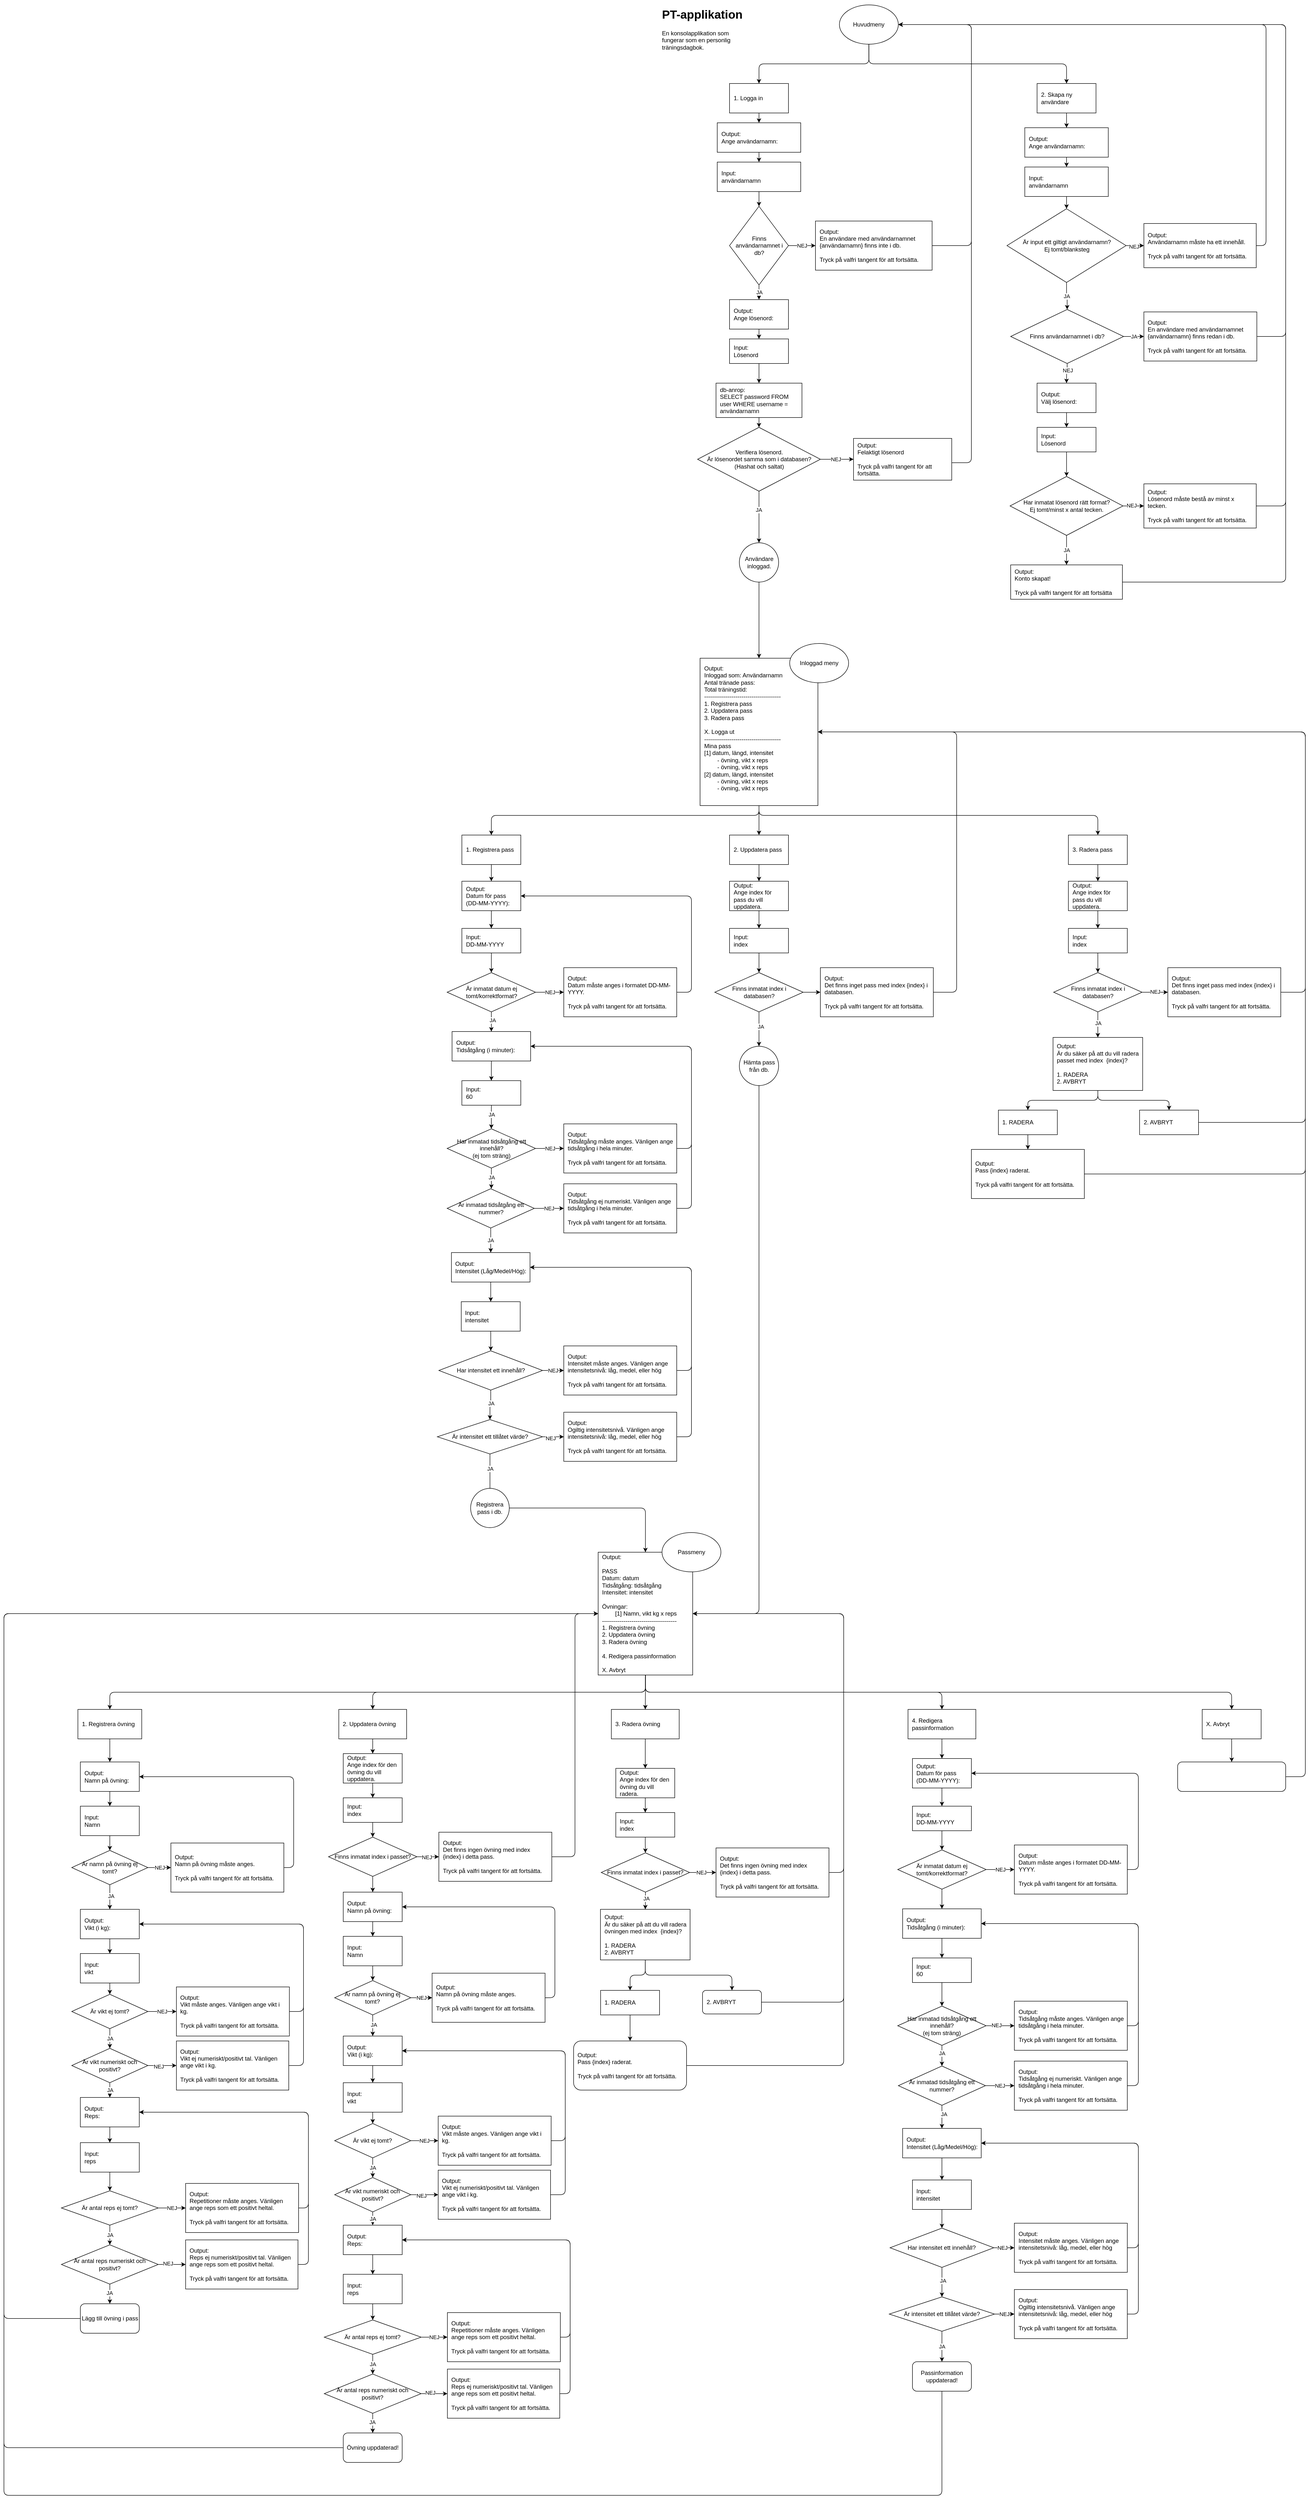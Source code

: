 <mxfile>
    <diagram id="w7LqoXCT8CnwwwJLQl_I" name="Page-1">
        <mxGraphModel dx="3027" dy="1330" grid="1" gridSize="10" guides="1" tooltips="1" connect="1" arrows="1" fold="1" page="0" pageScale="1" pageWidth="827" pageHeight="1169" background="#FFFFFF" math="0" shadow="0">
            <root>
                <mxCell id="0"/>
                <mxCell id="1" parent="0"/>
                <mxCell id="2" value="&lt;h1&gt;PT-applikation&lt;/h1&gt;&lt;p&gt;En konsolapplikation som fungerar som en personlig träningsdagbok.&lt;/p&gt;" style="text;html=1;strokeColor=none;fillColor=none;spacing=5;spacingTop=-20;whiteSpace=wrap;overflow=hidden;rounded=0;" parent="1" vertex="1">
                    <mxGeometry x="5" y="-290" width="190" height="120" as="geometry"/>
                </mxCell>
                <mxCell id="8" style="edgeStyle=orthogonalEdgeStyle;html=1;entryX=0.5;entryY=0;entryDx=0;entryDy=0;exitX=0.5;exitY=1;exitDx=0;exitDy=0;" parent="1" source="5" target="6" edge="1">
                    <mxGeometry relative="1" as="geometry"/>
                </mxCell>
                <mxCell id="9" style="edgeStyle=orthogonalEdgeStyle;html=1;exitX=0.5;exitY=1;exitDx=0;exitDy=0;entryX=0.5;entryY=0;entryDx=0;entryDy=0;" parent="1" source="5" target="7" edge="1">
                    <mxGeometry relative="1" as="geometry"/>
                </mxCell>
                <mxCell id="5" value="Huvudmeny" style="ellipse;whiteSpace=wrap;html=1;" parent="1" vertex="1">
                    <mxGeometry x="371.25" y="-290" width="120" height="80" as="geometry"/>
                </mxCell>
                <mxCell id="11" style="edgeStyle=none;html=1;exitX=0.5;exitY=1;exitDx=0;exitDy=0;entryX=0.5;entryY=0;entryDx=0;entryDy=0;" parent="1" source="6" target="10" edge="1">
                    <mxGeometry relative="1" as="geometry"/>
                </mxCell>
                <mxCell id="6" value="1. Logga in" style="rounded=0;whiteSpace=wrap;html=1;align=left;spacing=8;" parent="1" vertex="1">
                    <mxGeometry x="147.5" y="-130" width="120" height="60" as="geometry"/>
                </mxCell>
                <mxCell id="141" style="edgeStyle=orthogonalEdgeStyle;html=1;entryX=0.5;entryY=0;entryDx=0;entryDy=0;" parent="1" source="7" target="136" edge="1">
                    <mxGeometry relative="1" as="geometry"/>
                </mxCell>
                <mxCell id="7" value="2. Skapa ny användare" style="rounded=0;whiteSpace=wrap;html=1;align=left;spacing=8;" parent="1" vertex="1">
                    <mxGeometry x="773.75" y="-130" width="120" height="60" as="geometry"/>
                </mxCell>
                <mxCell id="13" value="" style="edgeStyle=none;html=1;" parent="1" source="10" target="12" edge="1">
                    <mxGeometry relative="1" as="geometry"/>
                </mxCell>
                <mxCell id="10" value="Output:&lt;br&gt;Ange användarnamn:" style="rounded=0;whiteSpace=wrap;html=1;fontFamily=Helvetica;fontSize=12;fontColor=default;align=left;strokeColor=default;fillColor=default;spacing=8;" parent="1" vertex="1">
                    <mxGeometry x="122.5" y="-50" width="170" height="60" as="geometry"/>
                </mxCell>
                <mxCell id="15" value="" style="edgeStyle=none;html=1;" parent="1" source="12" target="14" edge="1">
                    <mxGeometry relative="1" as="geometry"/>
                </mxCell>
                <mxCell id="12" value="Input:&lt;br&gt;användarnamn" style="rounded=0;whiteSpace=wrap;html=1;fontFamily=Helvetica;fontSize=12;fontColor=default;align=left;strokeColor=default;fillColor=default;spacing=8;" parent="1" vertex="1">
                    <mxGeometry x="122.5" y="30" width="170" height="60" as="geometry"/>
                </mxCell>
                <mxCell id="19" value="NEJ" style="edgeStyle=none;html=1;exitX=1;exitY=0.5;exitDx=0;exitDy=0;entryX=0;entryY=0.5;entryDx=0;entryDy=0;" parent="1" source="14" target="16" edge="1">
                    <mxGeometry relative="1" as="geometry"/>
                </mxCell>
                <mxCell id="20" value="JA" style="edgeStyle=none;html=1;exitX=0.5;exitY=1;exitDx=0;exitDy=0;entryX=0.5;entryY=0;entryDx=0;entryDy=0;" parent="1" source="14" target="17" edge="1">
                    <mxGeometry relative="1" as="geometry"/>
                </mxCell>
                <mxCell id="14" value="Finns användarnamnet i db?" style="rhombus;whiteSpace=wrap;html=1;" parent="1" vertex="1">
                    <mxGeometry x="147.5" y="120" width="120" height="160" as="geometry"/>
                </mxCell>
                <mxCell id="18" style="edgeStyle=orthogonalEdgeStyle;html=1;entryX=1;entryY=0.5;entryDx=0;entryDy=0;" parent="1" source="16" target="5" edge="1">
                    <mxGeometry relative="1" as="geometry">
                        <Array as="points">
                            <mxPoint x="640" y="200"/>
                            <mxPoint x="640" y="-250"/>
                        </Array>
                    </mxGeometry>
                </mxCell>
                <mxCell id="22" value="" style="edgeStyle=none;html=1;" parent="1" source="17" target="21" edge="1">
                    <mxGeometry relative="1" as="geometry"/>
                </mxCell>
                <mxCell id="17" value="Output:&lt;br&gt;Ange lösenord:" style="rounded=0;whiteSpace=wrap;html=1;align=left;spacing=8;" parent="1" vertex="1">
                    <mxGeometry x="147.5" y="310" width="120" height="60" as="geometry"/>
                </mxCell>
                <mxCell id="29" style="edgeStyle=none;html=1;exitX=0.5;exitY=1;exitDx=0;exitDy=0;entryX=0.5;entryY=0;entryDx=0;entryDy=0;" parent="1" source="21" target="25" edge="1">
                    <mxGeometry relative="1" as="geometry"/>
                </mxCell>
                <mxCell id="21" value="Input:&lt;br&gt;Lösenord" style="rounded=0;whiteSpace=wrap;html=1;align=left;spacing=8;" parent="1" vertex="1">
                    <mxGeometry x="147.5" y="390" width="120" height="50" as="geometry"/>
                </mxCell>
                <mxCell id="31" style="edgeStyle=none;html=1;exitX=0.5;exitY=1;exitDx=0;exitDy=0;" parent="1" source="25" target="30" edge="1">
                    <mxGeometry relative="1" as="geometry"/>
                </mxCell>
                <mxCell id="25" value="db-anrop:&lt;br&gt;SELECT password FROM user WHERE username = användarnamn" style="whiteSpace=wrap;html=1;rounded=0;align=left;spacing=8;" parent="1" vertex="1">
                    <mxGeometry x="120" y="480" width="175" height="70" as="geometry"/>
                </mxCell>
                <mxCell id="33" value="" style="edgeStyle=none;html=1;" parent="1" source="30" target="32" edge="1">
                    <mxGeometry relative="1" as="geometry"/>
                </mxCell>
                <mxCell id="34" value="NEJ" style="edgeLabel;html=1;align=center;verticalAlign=middle;resizable=0;points=[];" parent="33" vertex="1" connectable="0">
                    <mxGeometry x="-0.067" relative="1" as="geometry">
                        <mxPoint as="offset"/>
                    </mxGeometry>
                </mxCell>
                <mxCell id="35" style="edgeStyle=orthogonalEdgeStyle;html=1;entryX=1;entryY=0.5;entryDx=0;entryDy=0;exitX=1;exitY=0.582;exitDx=0;exitDy=0;exitPerimeter=0;" parent="1" source="32" target="5" edge="1">
                    <mxGeometry relative="1" as="geometry">
                        <Array as="points">
                            <mxPoint x="640" y="642"/>
                            <mxPoint x="640" y="-250"/>
                        </Array>
                    </mxGeometry>
                </mxCell>
                <mxCell id="37" value="" style="edgeStyle=none;html=1;" parent="1" source="30" target="36" edge="1">
                    <mxGeometry relative="1" as="geometry"/>
                </mxCell>
                <mxCell id="38" value="JA" style="edgeLabel;html=1;align=center;verticalAlign=middle;resizable=0;points=[];" parent="37" vertex="1" connectable="0">
                    <mxGeometry x="-0.276" y="-1" relative="1" as="geometry">
                        <mxPoint as="offset"/>
                    </mxGeometry>
                </mxCell>
                <mxCell id="30" value="Verifiera lösenord.&lt;br&gt;Är lösenordet samma som i databasen?&lt;br&gt;(Hashat och saltat)" style="rhombus;whiteSpace=wrap;html=1;rounded=0;" parent="1" vertex="1">
                    <mxGeometry x="82.5" y="570" width="250" height="130" as="geometry"/>
                </mxCell>
                <mxCell id="32" value="Output:&lt;br&gt;Felaktigt lösenord&lt;br&gt;&lt;br&gt;Tryck på valfri tangent för att fortsätta." style="whiteSpace=wrap;html=1;rounded=0;align=left;spacing=8;" parent="1" vertex="1">
                    <mxGeometry x="400" y="592.5" width="200" height="85" as="geometry"/>
                </mxCell>
                <mxCell id="16" value="Output:&lt;br&gt;En användare med användarnamnet {användarnamn} finns inte i db.&lt;br&gt;&lt;br&gt;Tryck på valfri tangent för att fortsätta." style="rounded=0;whiteSpace=wrap;html=1;fontFamily=Helvetica;fontSize=12;fontColor=default;align=left;strokeColor=default;fillColor=default;spacing=8;" parent="1" vertex="1">
                    <mxGeometry x="322.5" y="150" width="237.5" height="100" as="geometry"/>
                </mxCell>
                <mxCell id="41" style="edgeStyle=none;html=1;exitX=0.5;exitY=1;exitDx=0;exitDy=0;entryX=0.5;entryY=0;entryDx=0;entryDy=0;" parent="1" source="36" target="39" edge="1">
                    <mxGeometry relative="1" as="geometry"/>
                </mxCell>
                <mxCell id="36" value="Användare inloggad." style="ellipse;whiteSpace=wrap;html=1;rounded=0;" parent="1" vertex="1">
                    <mxGeometry x="167.5" y="805" width="80" height="80" as="geometry"/>
                </mxCell>
                <mxCell id="43" value="" style="edgeStyle=none;html=1;exitX=0.5;exitY=1;exitDx=0;exitDy=0;entryX=0.5;entryY=0;entryDx=0;entryDy=0;" parent="1" source="39" target="42" edge="1">
                    <mxGeometry relative="1" as="geometry">
                        <Array as="points">
                            <mxPoint x="207.5" y="1360"/>
                            <mxPoint x="-37.5" y="1360"/>
                            <mxPoint x="-337.5" y="1360"/>
                        </Array>
                    </mxGeometry>
                </mxCell>
                <mxCell id="47" value="" style="edgeStyle=none;html=1;exitX=0.5;exitY=1;exitDx=0;exitDy=0;" parent="1" source="39" target="44" edge="1">
                    <mxGeometry relative="1" as="geometry"/>
                </mxCell>
                <mxCell id="50" value="" style="edgeStyle=orthogonalEdgeStyle;html=1;exitX=0.5;exitY=1;exitDx=0;exitDy=0;entryX=0.5;entryY=0;entryDx=0;entryDy=0;" parent="1" source="39" target="49" edge="1">
                    <mxGeometry relative="1" as="geometry">
                        <Array as="points">
                            <mxPoint x="208" y="1360"/>
                            <mxPoint x="898" y="1360"/>
                        </Array>
                    </mxGeometry>
                </mxCell>
                <mxCell id="39" value="Output:&lt;br&gt;Inloggad som: Användarnamn&lt;br&gt;&lt;div style=&quot;&quot;&gt;Antal tränade pass:&amp;nbsp;&lt;/div&gt;&lt;div style=&quot;&quot;&gt;Total träningstid:&lt;/div&gt;&lt;div style=&quot;&quot;&gt;---------------------------------------&lt;/div&gt;&lt;div style=&quot;&quot;&gt;1. Registrera pass&lt;/div&gt;&lt;div style=&quot;&quot;&gt;2. Uppdatera pass&lt;/div&gt;&lt;div style=&quot;&quot;&gt;3. Radera pass&lt;/div&gt;&lt;div style=&quot;&quot;&gt;&lt;br&gt;&lt;/div&gt;&lt;div style=&quot;&quot;&gt;X. Logga ut&lt;/div&gt;&lt;div style=&quot;&quot;&gt;---------------------------------------&lt;br&gt;&lt;/div&gt;&lt;div style=&quot;&quot;&gt;Mina pass&lt;/div&gt;&lt;div style=&quot;&quot;&gt;[1] datum, längd, intensitet&lt;/div&gt;&lt;div style=&quot;&quot;&gt;&lt;span style=&quot;&quot;&gt;&#9;&lt;/span&gt;&lt;span style=&quot;&quot;&gt;&#9;&lt;/span&gt;&lt;span style=&quot;white-space: pre;&quot;&gt;&#9;&lt;/span&gt;- övning, vikt x reps&lt;/div&gt;&lt;span style=&quot;&quot;&gt;&#9;&lt;/span&gt;&lt;span style=&quot;white-space: pre;&quot;&gt;&#9;&lt;/span&gt;- övning, vikt x reps&lt;div style=&quot;&quot;&gt;[2]&amp;nbsp;&lt;span style=&quot;background-color: initial;&quot;&gt;datum, längd, intensitet&lt;/span&gt;&lt;/div&gt;&lt;div style=&quot;border-color: var(--border-color);&quot;&gt;&lt;span style=&quot;border-color: var(--border-color);&quot;&gt;&lt;/span&gt;&lt;span style=&quot;border-color: var(--border-color);&quot;&gt;&#9;&lt;/span&gt;&lt;span style=&quot;white-space: pre;&quot;&gt;&#9;&lt;/span&gt;- övning, vikt x reps&lt;/div&gt;&lt;span style=&quot;border-color: var(--border-color);&quot;&gt;&#9;&lt;/span&gt;&lt;span style=&quot;white-space: pre;&quot;&gt;&#9;&lt;/span&gt;- övning, vikt x reps&lt;div style=&quot;&quot;&gt;&amp;nbsp;&lt;/div&gt;" style="whiteSpace=wrap;html=1;rounded=0;align=left;spacing=8;" parent="1" vertex="1">
                    <mxGeometry x="87.5" y="1040" width="240" height="300" as="geometry"/>
                </mxCell>
                <mxCell id="53" style="edgeStyle=none;html=1;exitX=0.5;exitY=1;exitDx=0;exitDy=0;entryX=0.5;entryY=0;entryDx=0;entryDy=0;" parent="1" source="42" target="51" edge="1">
                    <mxGeometry relative="1" as="geometry"/>
                </mxCell>
                <mxCell id="42" value="1. Registrera pass" style="whiteSpace=wrap;html=1;align=left;rounded=0;spacing=8;" parent="1" vertex="1">
                    <mxGeometry x="-397.5" y="1400" width="120" height="60" as="geometry"/>
                </mxCell>
                <mxCell id="116" style="edgeStyle=orthogonalEdgeStyle;html=1;exitX=0.5;exitY=1;exitDx=0;exitDy=0;entryX=0.5;entryY=0;entryDx=0;entryDy=0;" parent="1" source="44" target="112" edge="1">
                    <mxGeometry relative="1" as="geometry"/>
                </mxCell>
                <mxCell id="44" value="2. Uppdatera pass" style="whiteSpace=wrap;html=1;align=left;rounded=0;spacing=8;" parent="1" vertex="1">
                    <mxGeometry x="147.5" y="1400" width="120" height="60" as="geometry"/>
                </mxCell>
                <mxCell id="218" style="edgeStyle=orthogonalEdgeStyle;html=1;entryX=0.5;entryY=0;entryDx=0;entryDy=0;" parent="1" source="49" target="209" edge="1">
                    <mxGeometry relative="1" as="geometry"/>
                </mxCell>
                <mxCell id="49" value="3. Radera pass" style="whiteSpace=wrap;html=1;align=left;rounded=0;spacing=8;" parent="1" vertex="1">
                    <mxGeometry x="837.5" y="1400" width="120" height="60" as="geometry"/>
                </mxCell>
                <mxCell id="54" style="edgeStyle=none;html=1;exitX=0.5;exitY=1;exitDx=0;exitDy=0;entryX=0.5;entryY=0;entryDx=0;entryDy=0;" parent="1" source="51" target="52" edge="1">
                    <mxGeometry relative="1" as="geometry"/>
                </mxCell>
                <mxCell id="51" value="Output:&lt;br&gt;Datum för pass (DD-MM-YYYY):" style="rounded=0;whiteSpace=wrap;html=1;align=left;spacing=8;" parent="1" vertex="1">
                    <mxGeometry x="-397.5" y="1494" width="120" height="60" as="geometry"/>
                </mxCell>
                <mxCell id="56" value="" style="edgeStyle=none;html=1;" parent="1" source="52" edge="1">
                    <mxGeometry relative="1" as="geometry">
                        <mxPoint x="-337.5" y="1680" as="targetPoint"/>
                    </mxGeometry>
                </mxCell>
                <mxCell id="52" value="Input:&lt;br&gt;DD-MM-YYYY" style="rounded=0;whiteSpace=wrap;html=1;align=left;spacing=8;" parent="1" vertex="1">
                    <mxGeometry x="-397.5" y="1590" width="120" height="50" as="geometry"/>
                </mxCell>
                <mxCell id="58" value="" style="edgeStyle=none;html=1;" parent="1" edge="1">
                    <mxGeometry relative="1" as="geometry">
                        <mxPoint x="-337.5" y="1760" as="sourcePoint"/>
                        <mxPoint x="-337.5" y="1800" as="targetPoint"/>
                    </mxGeometry>
                </mxCell>
                <mxCell id="59" value="JA" style="edgeLabel;html=1;align=center;verticalAlign=middle;resizable=0;points=[];" parent="58" vertex="1" connectable="0">
                    <mxGeometry x="-0.15" y="2" relative="1" as="geometry">
                        <mxPoint as="offset"/>
                    </mxGeometry>
                </mxCell>
                <mxCell id="179" value="NEJ" style="edgeStyle=orthogonalEdgeStyle;html=1;exitX=1;exitY=0.5;exitDx=0;exitDy=0;entryX=0;entryY=0.5;entryDx=0;entryDy=0;" parent="1" source="55" target="178" edge="1">
                    <mxGeometry relative="1" as="geometry"/>
                </mxCell>
                <mxCell id="55" value="Är inmatat datum ej tomt/korrektformat?" style="rhombus;whiteSpace=wrap;html=1;align=center;rounded=0;spacing=8;" parent="1" vertex="1">
                    <mxGeometry x="-427.5" y="1680" width="180" height="80" as="geometry"/>
                </mxCell>
                <mxCell id="61" value="" style="edgeStyle=none;html=1;" parent="1" target="60" edge="1">
                    <mxGeometry relative="1" as="geometry">
                        <mxPoint x="-337.5" y="1860" as="sourcePoint"/>
                    </mxGeometry>
                </mxCell>
                <mxCell id="57" value="&lt;span style=&quot;&quot;&gt;Output:&lt;/span&gt;&lt;br style=&quot;&quot;&gt;&lt;div style=&quot;&quot;&gt;&lt;span style=&quot;background-color: initial;&quot;&gt;Tidsåtgång (i minuter):&lt;/span&gt;&lt;/div&gt;" style="whiteSpace=wrap;html=1;rounded=0;spacing=8;align=left;" parent="1" vertex="1">
                    <mxGeometry x="-417.5" y="1800" width="160" height="60" as="geometry"/>
                </mxCell>
                <mxCell id="63" value="" style="edgeStyle=none;html=1;" parent="1" source="60" edge="1">
                    <mxGeometry relative="1" as="geometry">
                        <mxPoint x="-337.5" y="1998" as="targetPoint"/>
                    </mxGeometry>
                </mxCell>
                <mxCell id="72" value="JA" style="edgeLabel;html=1;align=center;verticalAlign=middle;resizable=0;points=[];" parent="63" vertex="1" connectable="0">
                    <mxGeometry x="-0.2" relative="1" as="geometry">
                        <mxPoint as="offset"/>
                    </mxGeometry>
                </mxCell>
                <mxCell id="60" value="Input:&lt;br&gt;60" style="rounded=0;whiteSpace=wrap;html=1;align=left;spacing=8;" parent="1" vertex="1">
                    <mxGeometry x="-397.5" y="1900" width="120" height="50" as="geometry"/>
                </mxCell>
                <mxCell id="65" style="edgeStyle=none;html=1;exitX=0.5;exitY=1;exitDx=0;exitDy=0;entryX=0.5;entryY=0;entryDx=0;entryDy=0;" parent="1" edge="1">
                    <mxGeometry relative="1" as="geometry">
                        <mxPoint x="-337.5" y="2078" as="sourcePoint"/>
                        <mxPoint x="-337.5" y="2120" as="targetPoint"/>
                    </mxGeometry>
                </mxCell>
                <mxCell id="184" value="JA" style="edgeLabel;html=1;align=center;verticalAlign=middle;resizable=0;points=[];" parent="65" vertex="1" connectable="0">
                    <mxGeometry x="-0.095" relative="1" as="geometry">
                        <mxPoint as="offset"/>
                    </mxGeometry>
                </mxCell>
                <mxCell id="185" value="NEJ" style="edgeStyle=orthogonalEdgeStyle;html=1;entryX=0;entryY=0.5;entryDx=0;entryDy=0;" parent="1" source="62" target="181" edge="1">
                    <mxGeometry relative="1" as="geometry"/>
                </mxCell>
                <mxCell id="62" value="Har inmatad tidsåtgång ett innehåll?&lt;br&gt;(ej tom sträng)" style="rhombus;whiteSpace=wrap;html=1;align=center;rounded=0;spacing=8;" parent="1" vertex="1">
                    <mxGeometry x="-427.5" y="1998" width="180" height="80" as="geometry"/>
                </mxCell>
                <mxCell id="191" style="edgeStyle=orthogonalEdgeStyle;html=1;entryX=0.5;entryY=0;entryDx=0;entryDy=0;" parent="1" source="64" target="66" edge="1">
                    <mxGeometry relative="1" as="geometry"/>
                </mxCell>
                <mxCell id="64" value="&lt;span style=&quot;&quot;&gt;Output:&lt;/span&gt;&lt;br style=&quot;&quot;&gt;&lt;div style=&quot;&quot;&gt;&lt;span style=&quot;background-color: initial;&quot;&gt;Intensitet (Låg/Medel/Hög):&lt;/span&gt;&lt;/div&gt;" style="whiteSpace=wrap;html=1;rounded=0;spacing=8;align=left;" parent="1" vertex="1">
                    <mxGeometry x="-418.75" y="2250" width="160" height="60" as="geometry"/>
                </mxCell>
                <mxCell id="192" style="edgeStyle=orthogonalEdgeStyle;html=1;" parent="1" source="66" target="70" edge="1">
                    <mxGeometry relative="1" as="geometry"/>
                </mxCell>
                <mxCell id="66" value="Input:&lt;br&gt;intensitet" style="whiteSpace=wrap;html=1;align=left;rounded=0;spacing=8;" parent="1" vertex="1">
                    <mxGeometry x="-398.75" y="2350" width="120" height="60" as="geometry"/>
                </mxCell>
                <mxCell id="196" style="edgeStyle=orthogonalEdgeStyle;html=1;entryX=0.5;entryY=0;entryDx=0;entryDy=0;" parent="1" source="70" target="193" edge="1">
                    <mxGeometry relative="1" as="geometry"/>
                </mxCell>
                <mxCell id="197" value="JA" style="edgeLabel;html=1;align=center;verticalAlign=middle;resizable=0;points=[];" parent="196" vertex="1" connectable="0">
                    <mxGeometry x="-0.118" relative="1" as="geometry">
                        <mxPoint as="offset"/>
                    </mxGeometry>
                </mxCell>
                <mxCell id="199" value="NEJ" style="edgeStyle=orthogonalEdgeStyle;html=1;entryX=0;entryY=0.5;entryDx=0;entryDy=0;" parent="1" source="70" target="198" edge="1">
                    <mxGeometry relative="1" as="geometry"/>
                </mxCell>
                <mxCell id="70" value="Har intensitet ett innehåll?" style="rhombus;whiteSpace=wrap;html=1;align=center;rounded=0;spacing=8;" parent="1" vertex="1">
                    <mxGeometry x="-444.37" y="2450" width="211.25" height="80" as="geometry"/>
                </mxCell>
                <mxCell id="77" value="" style="edgeStyle=orthogonalEdgeStyle;html=1;entryX=0.5;entryY=0;entryDx=0;entryDy=0;exitX=0.5;exitY=1;exitDx=0;exitDy=0;" parent="1" source="74" target="76" edge="1">
                    <mxGeometry relative="1" as="geometry">
                        <mxPoint x="-23.75" y="3005" as="sourcePoint"/>
                    </mxGeometry>
                </mxCell>
                <mxCell id="81" style="edgeStyle=orthogonalEdgeStyle;html=1;entryX=0.5;entryY=0;entryDx=0;entryDy=0;exitX=0.5;exitY=1;exitDx=0;exitDy=0;" parent="1" source="74" target="80" edge="1">
                    <mxGeometry relative="1" as="geometry">
                        <mxPoint x="-23.75" y="3005" as="sourcePoint"/>
                    </mxGeometry>
                </mxCell>
                <mxCell id="265" style="edgeStyle=orthogonalEdgeStyle;html=1;exitX=0.5;exitY=1;exitDx=0;exitDy=0;entryX=0.5;entryY=0;entryDx=0;entryDy=0;" parent="1" source="74" target="232" edge="1">
                    <mxGeometry relative="1" as="geometry"/>
                </mxCell>
                <mxCell id="349" style="edgeStyle=orthogonalEdgeStyle;html=1;exitX=0.5;exitY=1;exitDx=0;exitDy=0;entryX=0.5;entryY=0;entryDx=0;entryDy=0;" parent="1" source="74" target="321" edge="1">
                    <mxGeometry relative="1" as="geometry"/>
                </mxCell>
                <mxCell id="350" style="edgeStyle=orthogonalEdgeStyle;html=1;exitX=0.5;exitY=1;exitDx=0;exitDy=0;entryX=0.5;entryY=0;entryDx=0;entryDy=0;" parent="1" source="74" target="348" edge="1">
                    <mxGeometry relative="1" as="geometry"/>
                </mxCell>
                <mxCell id="74" value="Output:&lt;br&gt;&lt;br&gt;PASS&lt;br&gt;Datum: datum&lt;br&gt;Tidsåtgång: tidsåtgång&lt;br&gt;Intensitet: intensitet&lt;br&gt;&lt;br&gt;Övningar:&lt;br&gt;&lt;span style=&quot;white-space: pre;&quot;&gt;&#9;&lt;/span&gt;[1] Namn, vikt kg x reps&lt;br&gt;--------------------------------------&lt;br&gt;1. Registrera övning&lt;br&gt;2. Uppdatera övning&lt;br&gt;3. Radera övning&lt;br&gt;&lt;br&gt;4. Redigera passinformation&lt;br&gt;&lt;br&gt;X. Avbryt" style="whiteSpace=wrap;html=1;rounded=0;spacing=8;align=left;" parent="1" vertex="1">
                    <mxGeometry x="-120" y="2860" width="192.5" height="250" as="geometry"/>
                </mxCell>
                <mxCell id="86" value="" style="edgeStyle=orthogonalEdgeStyle;html=1;" parent="1" source="76" target="85" edge="1">
                    <mxGeometry relative="1" as="geometry"/>
                </mxCell>
                <mxCell id="76" value="1. Registrera övning" style="whiteSpace=wrap;html=1;align=left;rounded=0;spacing=8;" parent="1" vertex="1">
                    <mxGeometry x="-1179.38" y="3180" width="130" height="60" as="geometry"/>
                </mxCell>
                <mxCell id="83" value="" style="edgeStyle=orthogonalEdgeStyle;html=1;" parent="1" source="80" target="82" edge="1">
                    <mxGeometry relative="1" as="geometry"/>
                </mxCell>
                <mxCell id="80" value="X. Avbryt" style="whiteSpace=wrap;html=1;align=left;rounded=0;spacing=8;" parent="1" vertex="1">
                    <mxGeometry x="1110" y="3180" width="120" height="60" as="geometry"/>
                </mxCell>
                <mxCell id="84" style="edgeStyle=orthogonalEdgeStyle;html=1;exitX=1;exitY=0.5;exitDx=0;exitDy=0;entryX=1;entryY=0.5;entryDx=0;entryDy=0;" parent="1" source="82" target="39" edge="1">
                    <mxGeometry relative="1" as="geometry">
                        <Array as="points">
                            <mxPoint x="1320" y="3317"/>
                            <mxPoint x="1320" y="1190"/>
                        </Array>
                    </mxGeometry>
                </mxCell>
                <mxCell id="82" value="" style="rounded=1;whiteSpace=wrap;html=1;fontFamily=Helvetica;fontSize=12;fontColor=default;align=left;strokeColor=default;fillColor=default;spacing=8;" parent="1" vertex="1">
                    <mxGeometry x="1060" y="3287" width="220" height="60" as="geometry"/>
                </mxCell>
                <mxCell id="88" value="" style="edgeStyle=orthogonalEdgeStyle;html=1;" parent="1" source="85" target="87" edge="1">
                    <mxGeometry relative="1" as="geometry"/>
                </mxCell>
                <mxCell id="85" value="Output:&lt;br&gt;Namn på övning:" style="whiteSpace=wrap;html=1;align=left;rounded=0;spacing=8;" parent="1" vertex="1">
                    <mxGeometry x="-1174.38" y="3287" width="120" height="60" as="geometry"/>
                </mxCell>
                <mxCell id="90" value="" style="edgeStyle=orthogonalEdgeStyle;html=1;" parent="1" source="87" target="89" edge="1">
                    <mxGeometry relative="1" as="geometry"/>
                </mxCell>
                <mxCell id="87" value="Input:&lt;br&gt;Namn" style="whiteSpace=wrap;html=1;align=left;rounded=0;spacing=8;" parent="1" vertex="1">
                    <mxGeometry x="-1174.38" y="3377" width="120" height="60" as="geometry"/>
                </mxCell>
                <mxCell id="95" style="edgeStyle=orthogonalEdgeStyle;html=1;entryX=0.5;entryY=0;entryDx=0;entryDy=0;" parent="1" source="89" target="94" edge="1">
                    <mxGeometry relative="1" as="geometry"/>
                </mxCell>
                <mxCell id="96" value="JA" style="edgeLabel;html=1;align=center;verticalAlign=middle;resizable=0;points=[];" parent="95" vertex="1" connectable="0">
                    <mxGeometry x="-0.08" y="2" relative="1" as="geometry">
                        <mxPoint as="offset"/>
                    </mxGeometry>
                </mxCell>
                <mxCell id="240" value="NEJ" style="edgeStyle=orthogonalEdgeStyle;html=1;" parent="1" source="89" target="238" edge="1">
                    <mxGeometry relative="1" as="geometry"/>
                </mxCell>
                <mxCell id="89" value="Är namn på övning ej tomt?" style="rhombus;whiteSpace=wrap;html=1;align=center;rounded=0;spacing=8;" parent="1" vertex="1">
                    <mxGeometry x="-1191.88" y="3467" width="155" height="70" as="geometry"/>
                </mxCell>
                <mxCell id="98" value="" style="edgeStyle=orthogonalEdgeStyle;html=1;" parent="1" source="94" target="97" edge="1">
                    <mxGeometry relative="1" as="geometry"/>
                </mxCell>
                <mxCell id="94" value="Output:&lt;br&gt;Vikt (i kg):" style="whiteSpace=wrap;html=1;align=left;rounded=0;spacing=8;" parent="1" vertex="1">
                    <mxGeometry x="-1174.38" y="3587" width="120" height="60" as="geometry"/>
                </mxCell>
                <mxCell id="100" style="edgeStyle=orthogonalEdgeStyle;html=1;entryX=0.5;entryY=0;entryDx=0;entryDy=0;" parent="1" source="97" target="99" edge="1">
                    <mxGeometry relative="1" as="geometry"/>
                </mxCell>
                <mxCell id="97" value="Input:&lt;br&gt;vikt" style="whiteSpace=wrap;html=1;align=left;rounded=0;spacing=8;" parent="1" vertex="1">
                    <mxGeometry x="-1174.38" y="3677" width="120" height="60" as="geometry"/>
                </mxCell>
                <mxCell id="244" value="JA" style="edgeStyle=orthogonalEdgeStyle;html=1;entryX=0.5;entryY=0;entryDx=0;entryDy=0;" parent="1" source="99" target="243" edge="1">
                    <mxGeometry relative="1" as="geometry"/>
                </mxCell>
                <mxCell id="245" value="NEJ" style="edgeStyle=orthogonalEdgeStyle;html=1;entryX=0;entryY=0.5;entryDx=0;entryDy=0;" parent="1" source="99" target="242" edge="1">
                    <mxGeometry relative="1" as="geometry"/>
                </mxCell>
                <mxCell id="99" value="Är vikt ej tomt?" style="rhombus;whiteSpace=wrap;html=1;align=center;rounded=0;spacing=8;" parent="1" vertex="1">
                    <mxGeometry x="-1191.88" y="3760" width="155" height="70" as="geometry"/>
                </mxCell>
                <mxCell id="105" style="edgeStyle=orthogonalEdgeStyle;html=1;" parent="1" source="101" target="104" edge="1">
                    <mxGeometry relative="1" as="geometry"/>
                </mxCell>
                <mxCell id="101" value="Output:&lt;br&gt;Reps:" style="whiteSpace=wrap;html=1;align=left;rounded=0;spacing=8;" parent="1" vertex="1">
                    <mxGeometry x="-1174.39" y="3970" width="120" height="60" as="geometry"/>
                </mxCell>
                <mxCell id="107" style="edgeStyle=orthogonalEdgeStyle;html=1;entryX=0.5;entryY=0;entryDx=0;entryDy=0;" parent="1" source="104" target="106" edge="1">
                    <mxGeometry relative="1" as="geometry"/>
                </mxCell>
                <mxCell id="104" value="Input:&lt;br&gt;reps" style="whiteSpace=wrap;html=1;align=left;rounded=0;spacing=8;" parent="1" vertex="1">
                    <mxGeometry x="-1174.37" y="4062" width="120" height="60" as="geometry"/>
                </mxCell>
                <mxCell id="252" value="JA" style="edgeStyle=orthogonalEdgeStyle;html=1;entryX=0.5;entryY=0;entryDx=0;entryDy=0;" parent="1" source="106" target="251" edge="1">
                    <mxGeometry relative="1" as="geometry"/>
                </mxCell>
                <mxCell id="257" value="NEJ" style="edgeStyle=orthogonalEdgeStyle;html=1;entryX=0;entryY=0.5;entryDx=0;entryDy=0;" parent="1" source="106" target="255" edge="1">
                    <mxGeometry relative="1" as="geometry"/>
                </mxCell>
                <mxCell id="106" value="Är antal reps ej tomt?" style="rhombus;whiteSpace=wrap;html=1;align=center;rounded=0;spacing=8;" parent="1" vertex="1">
                    <mxGeometry x="-1213.01" y="4160" width="197.27" height="70" as="geometry"/>
                </mxCell>
                <mxCell id="130" style="edgeStyle=orthogonalEdgeStyle;html=1;entryX=0;entryY=0.5;entryDx=0;entryDy=0;exitX=0;exitY=0.5;exitDx=0;exitDy=0;" parent="1" source="108" target="74" edge="1">
                    <mxGeometry relative="1" as="geometry">
                        <mxPoint x="-550" y="4330" as="sourcePoint"/>
                        <mxPoint x="-120" y="2880" as="targetPoint"/>
                        <Array as="points">
                            <mxPoint x="-1330" y="4420"/>
                            <mxPoint x="-1330" y="2985"/>
                        </Array>
                    </mxGeometry>
                </mxCell>
                <mxCell id="108" value="Lägg till övning i pass" style="rounded=1;whiteSpace=wrap;html=1;fontFamily=Helvetica;fontSize=12;fontColor=default;align=center;strokeColor=default;fillColor=default;" parent="1" vertex="1">
                    <mxGeometry x="-1174.365" y="4390" width="120" height="60" as="geometry"/>
                </mxCell>
                <mxCell id="115" style="edgeStyle=orthogonalEdgeStyle;html=1;entryX=0.5;entryY=0;entryDx=0;entryDy=0;" parent="1" source="112" target="113" edge="1">
                    <mxGeometry relative="1" as="geometry"/>
                </mxCell>
                <mxCell id="112" value="Output:&lt;br&gt;Ange index för pass du vill uppdatera." style="rounded=0;whiteSpace=wrap;html=1;align=left;spacing=8;" parent="1" vertex="1">
                    <mxGeometry x="147.5" y="1494" width="120" height="60" as="geometry"/>
                </mxCell>
                <mxCell id="117" style="edgeStyle=orthogonalEdgeStyle;html=1;entryX=0.5;entryY=0;entryDx=0;entryDy=0;" parent="1" source="113" target="114" edge="1">
                    <mxGeometry relative="1" as="geometry"/>
                </mxCell>
                <mxCell id="113" value="Input:&lt;br&gt;index" style="rounded=0;whiteSpace=wrap;html=1;align=left;spacing=8;" parent="1" vertex="1">
                    <mxGeometry x="147.5" y="1590" width="120" height="50" as="geometry"/>
                </mxCell>
                <mxCell id="118" style="edgeStyle=orthogonalEdgeStyle;html=1;exitX=0.5;exitY=1;exitDx=0;exitDy=0;entryX=0.5;entryY=0;entryDx=0;entryDy=0;" parent="1" source="114" target="133" edge="1">
                    <mxGeometry relative="1" as="geometry">
                        <mxPoint x="207.5" y="1810" as="targetPoint"/>
                    </mxGeometry>
                </mxCell>
                <mxCell id="128" value="JA" style="edgeLabel;html=1;align=center;verticalAlign=middle;resizable=0;points=[];" parent="118" vertex="1" connectable="0">
                    <mxGeometry x="-0.2" y="3" relative="1" as="geometry">
                        <mxPoint y="2" as="offset"/>
                    </mxGeometry>
                </mxCell>
                <mxCell id="206" style="edgeStyle=orthogonalEdgeStyle;html=1;entryX=0;entryY=0.5;entryDx=0;entryDy=0;" parent="1" source="114" target="205" edge="1">
                    <mxGeometry relative="1" as="geometry"/>
                </mxCell>
                <mxCell id="114" value="Finns inmatat index i databasen?" style="rhombus;whiteSpace=wrap;html=1;align=center;rounded=0;spacing=8;" parent="1" vertex="1">
                    <mxGeometry x="117.5" y="1680" width="180" height="80" as="geometry"/>
                </mxCell>
                <mxCell id="135" style="edgeStyle=orthogonalEdgeStyle;html=1;entryX=1;entryY=0.5;entryDx=0;entryDy=0;exitX=0.5;exitY=1;exitDx=0;exitDy=0;" parent="1" source="133" target="74" edge="1">
                    <mxGeometry relative="1" as="geometry"/>
                </mxCell>
                <mxCell id="133" value="Hämta pass från db." style="ellipse;whiteSpace=wrap;html=1;rounded=0;spacing=8;" parent="1" vertex="1">
                    <mxGeometry x="167.5" y="1830" width="80" height="80" as="geometry"/>
                </mxCell>
                <mxCell id="142" style="edgeStyle=orthogonalEdgeStyle;html=1;entryX=0.5;entryY=0;entryDx=0;entryDy=0;" parent="1" source="136" target="137" edge="1">
                    <mxGeometry relative="1" as="geometry"/>
                </mxCell>
                <mxCell id="136" value="Output:&lt;br&gt;Ange användarnamn:" style="rounded=0;whiteSpace=wrap;html=1;fontFamily=Helvetica;fontSize=12;fontColor=default;align=left;strokeColor=default;fillColor=default;spacing=8;" parent="1" vertex="1">
                    <mxGeometry x="748.75" y="-40" width="170" height="60" as="geometry"/>
                </mxCell>
                <mxCell id="157" style="edgeStyle=orthogonalEdgeStyle;html=1;entryX=0.5;entryY=0;entryDx=0;entryDy=0;" parent="1" source="137" target="156" edge="1">
                    <mxGeometry relative="1" as="geometry"/>
                </mxCell>
                <mxCell id="137" value="Input:&lt;br&gt;användarnamn" style="rounded=0;whiteSpace=wrap;html=1;fontFamily=Helvetica;fontSize=12;fontColor=default;align=left;strokeColor=default;fillColor=default;spacing=8;" parent="1" vertex="1">
                    <mxGeometry x="748.75" y="40" width="170" height="60" as="geometry"/>
                </mxCell>
                <mxCell id="140" value="JA" style="edgeStyle=orthogonalEdgeStyle;html=1;exitX=1;exitY=0.5;exitDx=0;exitDy=0;" parent="1" source="138" target="139" edge="1">
                    <mxGeometry relative="1" as="geometry">
                        <mxPoint x="893.712" y="375.048" as="sourcePoint"/>
                    </mxGeometry>
                </mxCell>
                <mxCell id="146" style="edgeStyle=orthogonalEdgeStyle;html=1;entryX=0.5;entryY=0;entryDx=0;entryDy=0;exitX=0.5;exitY=1;exitDx=0;exitDy=0;" parent="1" source="138" target="144" edge="1">
                    <mxGeometry relative="1" as="geometry">
                        <mxPoint x="833.75" y="450" as="sourcePoint"/>
                    </mxGeometry>
                </mxCell>
                <mxCell id="159" value="NEJ" style="edgeLabel;html=1;align=center;verticalAlign=middle;resizable=0;points=[];" parent="146" vertex="1" connectable="0">
                    <mxGeometry x="-0.311" y="1" relative="1" as="geometry">
                        <mxPoint as="offset"/>
                    </mxGeometry>
                </mxCell>
                <mxCell id="138" value="Finns användarnamnet i db?" style="rhombus;whiteSpace=wrap;html=1;" parent="1" vertex="1">
                    <mxGeometry x="720" y="330" width="230" height="110" as="geometry"/>
                </mxCell>
                <mxCell id="155" style="edgeStyle=orthogonalEdgeStyle;html=1;entryX=1;entryY=0.5;entryDx=0;entryDy=0;exitX=1;exitY=0.5;exitDx=0;exitDy=0;" parent="1" source="139" target="5" edge="1">
                    <mxGeometry relative="1" as="geometry">
                        <Array as="points">
                            <mxPoint x="1280" y="385"/>
                            <mxPoint x="1280" y="-250"/>
                        </Array>
                    </mxGeometry>
                </mxCell>
                <mxCell id="139" value="Output:&lt;br&gt;En användare med användarnamnet {användarnamn} finns redan i db.&lt;br&gt;&lt;br&gt;Tryck på valfri tangent för att fortsätta." style="rounded=0;whiteSpace=wrap;html=1;fontFamily=Helvetica;fontSize=12;fontColor=default;align=left;strokeColor=default;fillColor=default;spacing=8;" parent="1" vertex="1">
                    <mxGeometry x="991.25" y="335" width="230" height="100" as="geometry"/>
                </mxCell>
                <mxCell id="147" style="edgeStyle=orthogonalEdgeStyle;html=1;" parent="1" source="144" target="145" edge="1">
                    <mxGeometry relative="1" as="geometry"/>
                </mxCell>
                <mxCell id="144" value="Output:&lt;br&gt;Välj lösenord:" style="rounded=0;whiteSpace=wrap;html=1;align=left;spacing=8;" parent="1" vertex="1">
                    <mxGeometry x="773.75" y="480" width="120" height="60" as="geometry"/>
                </mxCell>
                <mxCell id="152" style="edgeStyle=orthogonalEdgeStyle;html=1;" parent="1" source="145" target="151" edge="1">
                    <mxGeometry relative="1" as="geometry"/>
                </mxCell>
                <mxCell id="145" value="Input:&lt;br&gt;Lösenord" style="rounded=0;whiteSpace=wrap;html=1;align=left;spacing=8;" parent="1" vertex="1">
                    <mxGeometry x="773.75" y="570" width="120" height="50" as="geometry"/>
                </mxCell>
                <mxCell id="165" value="" style="edgeStyle=orthogonalEdgeStyle;html=1;entryX=0;entryY=0.5;entryDx=0;entryDy=0;" parent="1" source="151" target="166" edge="1">
                    <mxGeometry relative="1" as="geometry">
                        <mxPoint x="1051.25" y="798" as="targetPoint"/>
                    </mxGeometry>
                </mxCell>
                <mxCell id="167" value="NEJ" style="edgeLabel;html=1;align=center;verticalAlign=middle;resizable=0;points=[];" parent="165" vertex="1" connectable="0">
                    <mxGeometry x="-0.213" y="1" relative="1" as="geometry">
                        <mxPoint as="offset"/>
                    </mxGeometry>
                </mxCell>
                <mxCell id="169" value="JA" style="edgeStyle=orthogonalEdgeStyle;html=1;exitX=0.5;exitY=1;exitDx=0;exitDy=0;entryX=0.5;entryY=0;entryDx=0;entryDy=0;" parent="1" source="151" target="173" edge="1">
                    <mxGeometry relative="1" as="geometry">
                        <mxPoint x="833.75" y="910" as="sourcePoint"/>
                        <mxPoint x="833.75" y="937.5" as="targetPoint"/>
                    </mxGeometry>
                </mxCell>
                <mxCell id="151" value="Har inmatat lösenord rätt format?&lt;br&gt;Ej tomt/minst x antal tecken." style="rhombus;whiteSpace=wrap;html=1;" parent="1" vertex="1">
                    <mxGeometry x="718.75" y="670" width="230" height="120" as="geometry"/>
                </mxCell>
                <mxCell id="158" value="JA" style="edgeStyle=orthogonalEdgeStyle;html=1;" parent="1" source="156" target="138" edge="1">
                    <mxGeometry relative="1" as="geometry"/>
                </mxCell>
                <mxCell id="161" value="" style="edgeStyle=orthogonalEdgeStyle;html=1;" parent="1" source="156" target="160" edge="1">
                    <mxGeometry relative="1" as="geometry"/>
                </mxCell>
                <mxCell id="162" value="NEJ" style="edgeLabel;html=1;align=center;verticalAlign=middle;resizable=0;points=[];" parent="161" vertex="1" connectable="0">
                    <mxGeometry x="-0.144" y="-2" relative="1" as="geometry">
                        <mxPoint as="offset"/>
                    </mxGeometry>
                </mxCell>
                <mxCell id="156" value="Är input ett giltigt användarnamn?&lt;br&gt;Ej tomt/blanksteg" style="rhombus;whiteSpace=wrap;html=1;" parent="1" vertex="1">
                    <mxGeometry x="712.5" y="125" width="242.5" height="150" as="geometry"/>
                </mxCell>
                <mxCell id="163" style="edgeStyle=orthogonalEdgeStyle;html=1;entryX=1;entryY=0.5;entryDx=0;entryDy=0;exitX=1;exitY=0.5;exitDx=0;exitDy=0;" parent="1" source="160" target="5" edge="1">
                    <mxGeometry relative="1" as="geometry">
                        <Array as="points">
                            <mxPoint x="1240" y="200"/>
                            <mxPoint x="1240" y="-250"/>
                        </Array>
                    </mxGeometry>
                </mxCell>
                <mxCell id="160" value="Output:&lt;br&gt;Användarnamn måste ha ett innehåll.&lt;br&gt;&lt;br&gt;Tryck på valfri tangent för att fortsätta." style="whiteSpace=wrap;html=1;align=left;spacing=8;" parent="1" vertex="1">
                    <mxGeometry x="991.25" y="155" width="228.75" height="90" as="geometry"/>
                </mxCell>
                <mxCell id="168" style="edgeStyle=orthogonalEdgeStyle;html=1;exitX=1;exitY=0.5;exitDx=0;exitDy=0;entryX=1;entryY=0.5;entryDx=0;entryDy=0;" parent="1" source="166" target="5" edge="1">
                    <mxGeometry relative="1" as="geometry">
                        <Array as="points">
                            <mxPoint x="1280" y="730"/>
                            <mxPoint x="1280" y="-250"/>
                        </Array>
                    </mxGeometry>
                </mxCell>
                <mxCell id="166" value="Output:&lt;br&gt;Lösenord måste bestå av minst x tecken.&lt;br&gt;&lt;br&gt;Tryck på valfri tangent för att fortsätta." style="whiteSpace=wrap;html=1;align=left;spacing=8;" parent="1" vertex="1">
                    <mxGeometry x="991.25" y="685" width="228.75" height="90" as="geometry"/>
                </mxCell>
                <mxCell id="177" style="edgeStyle=orthogonalEdgeStyle;html=1;exitX=1;exitY=0.5;exitDx=0;exitDy=0;entryX=1;entryY=0.5;entryDx=0;entryDy=0;" parent="1" source="173" target="5" edge="1">
                    <mxGeometry relative="1" as="geometry">
                        <Array as="points">
                            <mxPoint x="1280" y="885"/>
                            <mxPoint x="1280" y="-250"/>
                        </Array>
                    </mxGeometry>
                </mxCell>
                <mxCell id="173" value="Output:&lt;br&gt;Konto skapat!&lt;br&gt;&lt;br&gt;Tryck på valfri tangent för att fortsätta" style="rounded=0;whiteSpace=wrap;html=1;align=left;spacing=8;" parent="1" vertex="1">
                    <mxGeometry x="720" y="850" width="227.5" height="70" as="geometry"/>
                </mxCell>
                <mxCell id="180" style="edgeStyle=orthogonalEdgeStyle;html=1;entryX=1;entryY=0.5;entryDx=0;entryDy=0;exitX=1;exitY=0.5;exitDx=0;exitDy=0;" parent="1" source="178" target="51" edge="1">
                    <mxGeometry relative="1" as="geometry">
                        <Array as="points">
                            <mxPoint x="70" y="1720"/>
                            <mxPoint x="70" y="1524"/>
                        </Array>
                    </mxGeometry>
                </mxCell>
                <mxCell id="178" value="Output:&lt;br&gt;Datum måste anges i formatet DD-MM-YYYY.&lt;br&gt;&amp;nbsp;&lt;br&gt;Tryck på valfri tangent för att fortsätta." style="rounded=0;whiteSpace=wrap;html=1;fontFamily=Helvetica;fontSize=12;fontColor=default;align=left;strokeColor=default;fillColor=default;spacing=8;" parent="1" vertex="1">
                    <mxGeometry x="-190" y="1670" width="230" height="100" as="geometry"/>
                </mxCell>
                <mxCell id="186" style="edgeStyle=orthogonalEdgeStyle;html=1;entryX=1;entryY=0.5;entryDx=0;entryDy=0;exitX=1;exitY=0.5;exitDx=0;exitDy=0;" parent="1" source="181" target="57" edge="1">
                    <mxGeometry relative="1" as="geometry">
                        <mxPoint x="-75" y="1860" as="targetPoint"/>
                        <Array as="points">
                            <mxPoint x="70" y="2038"/>
                            <mxPoint x="70" y="1830"/>
                        </Array>
                    </mxGeometry>
                </mxCell>
                <mxCell id="181" value="Output:&lt;br&gt;Tidsåtgång måste anges. Vänligen ange tidsåtgång i hela minuter.&lt;br&gt;&amp;nbsp;&lt;br&gt;Tryck på valfri tangent för att fortsätta." style="rounded=0;whiteSpace=wrap;html=1;fontFamily=Helvetica;fontSize=12;fontColor=default;align=left;strokeColor=default;fillColor=default;spacing=8;" parent="1" vertex="1">
                    <mxGeometry x="-190" y="1988" width="230" height="100" as="geometry"/>
                </mxCell>
                <mxCell id="189" value="NEJ" style="edgeStyle=orthogonalEdgeStyle;html=1;entryX=0;entryY=0.5;entryDx=0;entryDy=0;" parent="1" source="183" target="187" edge="1">
                    <mxGeometry relative="1" as="geometry"/>
                </mxCell>
                <mxCell id="190" value="JA" style="edgeStyle=orthogonalEdgeStyle;html=1;entryX=0.5;entryY=0;entryDx=0;entryDy=0;" parent="1" source="183" target="64" edge="1">
                    <mxGeometry relative="1" as="geometry"/>
                </mxCell>
                <mxCell id="183" value="Är inmatad tidsåtgång ett nummer?" style="rhombus;whiteSpace=wrap;html=1;align=center;rounded=0;spacing=8;" parent="1" vertex="1">
                    <mxGeometry x="-427.5" y="2120" width="177.5" height="80" as="geometry"/>
                </mxCell>
                <mxCell id="188" style="edgeStyle=orthogonalEdgeStyle;html=1;exitX=1;exitY=0.5;exitDx=0;exitDy=0;entryX=1;entryY=0.5;entryDx=0;entryDy=0;" parent="1" source="187" target="57" edge="1">
                    <mxGeometry relative="1" as="geometry">
                        <Array as="points">
                            <mxPoint x="70" y="2160"/>
                            <mxPoint x="70" y="1830"/>
                        </Array>
                    </mxGeometry>
                </mxCell>
                <mxCell id="187" value="Output:&lt;br&gt;Tidsåtgång ej numeriskt. Vänligen ange tidsåtgång i hela minuter.&lt;br&gt;&amp;nbsp;&lt;br&gt;Tryck på valfri tangent för att fortsätta." style="rounded=0;whiteSpace=wrap;html=1;fontFamily=Helvetica;fontSize=12;fontColor=default;align=left;strokeColor=default;fillColor=default;spacing=8;" parent="1" vertex="1">
                    <mxGeometry x="-190" y="2110" width="230" height="100" as="geometry"/>
                </mxCell>
                <mxCell id="202" style="edgeStyle=orthogonalEdgeStyle;html=1;exitX=1;exitY=0.5;exitDx=0;exitDy=0;entryX=0;entryY=0.5;entryDx=0;entryDy=0;" parent="1" source="193" target="201" edge="1">
                    <mxGeometry relative="1" as="geometry"/>
                </mxCell>
                <mxCell id="203" value="NEJ" style="edgeLabel;html=1;align=center;verticalAlign=middle;resizable=0;points=[];" parent="202" vertex="1" connectable="0">
                    <mxGeometry x="-0.272" y="-3" relative="1" as="geometry">
                        <mxPoint as="offset"/>
                    </mxGeometry>
                </mxCell>
                <mxCell id="193" value="Är intensitet ett tillåtet värde?" style="rhombus;whiteSpace=wrap;html=1;align=center;rounded=0;spacing=8;" parent="1" vertex="1">
                    <mxGeometry x="-447.5" y="2590" width="214.38" height="70" as="geometry"/>
                </mxCell>
                <mxCell id="200" style="edgeStyle=orthogonalEdgeStyle;html=1;entryX=1;entryY=0.5;entryDx=0;entryDy=0;exitX=1;exitY=0.5;exitDx=0;exitDy=0;" parent="1" source="198" target="64" edge="1">
                    <mxGeometry relative="1" as="geometry">
                        <Array as="points">
                            <mxPoint x="70" y="2490"/>
                            <mxPoint x="70" y="2280"/>
                        </Array>
                    </mxGeometry>
                </mxCell>
                <mxCell id="198" value="Output:&lt;br&gt;Intensitet måste anges. Vänligen ange intensitetsnivå: låg, medel, eller hög&lt;br&gt;&amp;nbsp;&lt;br&gt;Tryck på valfri tangent för att fortsätta." style="rounded=0;whiteSpace=wrap;html=1;fontFamily=Helvetica;fontSize=12;fontColor=default;align=left;strokeColor=default;fillColor=default;spacing=8;" parent="1" vertex="1">
                    <mxGeometry x="-190" y="2440" width="230" height="100" as="geometry"/>
                </mxCell>
                <mxCell id="204" style="edgeStyle=orthogonalEdgeStyle;html=1;entryX=1;entryY=0.5;entryDx=0;entryDy=0;" parent="1" source="201" target="64" edge="1">
                    <mxGeometry relative="1" as="geometry">
                        <Array as="points">
                            <mxPoint x="70" y="2625"/>
                            <mxPoint x="70" y="2280"/>
                        </Array>
                    </mxGeometry>
                </mxCell>
                <mxCell id="201" value="Output:&lt;br&gt;Ogiltig intensitetsnivå. Vänligen ange intensitetsnivå: låg, medel, eller hög&lt;br&gt;&amp;nbsp;&lt;br&gt;Tryck på valfri tangent för att fortsätta." style="rounded=0;whiteSpace=wrap;html=1;fontFamily=Helvetica;fontSize=12;fontColor=default;align=left;strokeColor=default;fillColor=default;spacing=8;" parent="1" vertex="1">
                    <mxGeometry x="-190" y="2575" width="230" height="100" as="geometry"/>
                </mxCell>
                <mxCell id="208" style="edgeStyle=orthogonalEdgeStyle;html=1;entryX=1;entryY=0.5;entryDx=0;entryDy=0;exitX=1;exitY=0.5;exitDx=0;exitDy=0;" parent="1" source="205" target="39" edge="1">
                    <mxGeometry relative="1" as="geometry">
                        <Array as="points">
                            <mxPoint x="610" y="1720"/>
                            <mxPoint x="610" y="1190"/>
                        </Array>
                    </mxGeometry>
                </mxCell>
                <mxCell id="205" value="Output:&lt;br&gt;Det finns inget pass med index {index} i databasen.&lt;br&gt;&amp;nbsp;&lt;br&gt;Tryck på valfri tangent för att fortsätta." style="rounded=0;whiteSpace=wrap;html=1;fontFamily=Helvetica;fontSize=12;fontColor=default;align=left;strokeColor=default;fillColor=default;spacing=8;" parent="1" vertex="1">
                    <mxGeometry x="332.5" y="1670" width="230" height="100" as="geometry"/>
                </mxCell>
                <mxCell id="219" style="edgeStyle=orthogonalEdgeStyle;html=1;entryX=0.5;entryY=0;entryDx=0;entryDy=0;" parent="1" source="209" target="210" edge="1">
                    <mxGeometry relative="1" as="geometry"/>
                </mxCell>
                <mxCell id="209" value="Output:&lt;br&gt;Ange index för pass du vill uppdatera." style="rounded=0;whiteSpace=wrap;html=1;align=left;spacing=8;" parent="1" vertex="1">
                    <mxGeometry x="837.5" y="1494" width="120" height="60" as="geometry"/>
                </mxCell>
                <mxCell id="220" style="edgeStyle=orthogonalEdgeStyle;html=1;" parent="1" source="210" target="211" edge="1">
                    <mxGeometry relative="1" as="geometry"/>
                </mxCell>
                <mxCell id="210" value="Input:&lt;br&gt;index" style="rounded=0;whiteSpace=wrap;html=1;align=left;spacing=8;" parent="1" vertex="1">
                    <mxGeometry x="837.5" y="1590" width="120" height="50" as="geometry"/>
                </mxCell>
                <mxCell id="221" style="edgeStyle=orthogonalEdgeStyle;html=1;entryX=0.5;entryY=0;entryDx=0;entryDy=0;" parent="1" source="211" target="212" edge="1">
                    <mxGeometry relative="1" as="geometry"/>
                </mxCell>
                <mxCell id="222" value="JA" style="edgeLabel;html=1;align=center;verticalAlign=middle;resizable=0;points=[];" parent="221" vertex="1" connectable="0">
                    <mxGeometry x="-0.106" relative="1" as="geometry">
                        <mxPoint as="offset"/>
                    </mxGeometry>
                </mxCell>
                <mxCell id="229" style="edgeStyle=orthogonalEdgeStyle;html=1;entryX=0;entryY=0.5;entryDx=0;entryDy=0;" parent="1" source="211" target="228" edge="1">
                    <mxGeometry relative="1" as="geometry"/>
                </mxCell>
                <mxCell id="230" value="NEJ" style="edgeLabel;html=1;align=center;verticalAlign=middle;resizable=0;points=[];" parent="229" vertex="1" connectable="0">
                    <mxGeometry x="0.013" y="1" relative="1" as="geometry">
                        <mxPoint as="offset"/>
                    </mxGeometry>
                </mxCell>
                <mxCell id="211" value="Finns inmatat index i databasen?" style="rhombus;whiteSpace=wrap;html=1;align=center;rounded=0;spacing=8;" parent="1" vertex="1">
                    <mxGeometry x="807.5" y="1680" width="180" height="80" as="geometry"/>
                </mxCell>
                <mxCell id="223" style="edgeStyle=orthogonalEdgeStyle;html=1;entryX=0.5;entryY=0;entryDx=0;entryDy=0;exitX=0.5;exitY=1;exitDx=0;exitDy=0;" parent="1" source="212" target="216" edge="1">
                    <mxGeometry relative="1" as="geometry"/>
                </mxCell>
                <mxCell id="224" style="edgeStyle=orthogonalEdgeStyle;html=1;exitX=0.5;exitY=1;exitDx=0;exitDy=0;" parent="1" source="212" target="217" edge="1">
                    <mxGeometry relative="1" as="geometry"/>
                </mxCell>
                <mxCell id="212" value="Output:&lt;br&gt;Är du säker på att du vill radera passet med index&amp;nbsp; {index}?&lt;br&gt;&lt;br&gt;1. RADERA&lt;br&gt;2. AVBRYT" style="rounded=0;whiteSpace=wrap;html=1;align=left;spacing=8;" parent="1" vertex="1">
                    <mxGeometry x="806.25" y="1812" width="182.5" height="108" as="geometry"/>
                </mxCell>
                <mxCell id="227" style="edgeStyle=orthogonalEdgeStyle;html=1;entryX=1;entryY=0.5;entryDx=0;entryDy=0;exitX=1;exitY=0.5;exitDx=0;exitDy=0;" parent="1" source="215" target="39" edge="1">
                    <mxGeometry relative="1" as="geometry">
                        <Array as="points">
                            <mxPoint x="1320" y="2090"/>
                            <mxPoint x="1320" y="1190"/>
                        </Array>
                    </mxGeometry>
                </mxCell>
                <mxCell id="215" value="Output:&lt;br&gt;Pass {index} raderat.&amp;nbsp;&lt;br&gt;&lt;br&gt;Tryck på valfri tangent för att fortsätta." style="rounded=0;whiteSpace=wrap;html=1;fontFamily=Helvetica;fontSize=12;fontColor=default;align=left;strokeColor=default;fillColor=default;spacing=8;" parent="1" vertex="1">
                    <mxGeometry x="640" y="2040" width="230" height="100" as="geometry"/>
                </mxCell>
                <mxCell id="225" style="edgeStyle=orthogonalEdgeStyle;html=1;entryX=0.5;entryY=0;entryDx=0;entryDy=0;" parent="1" source="216" target="215" edge="1">
                    <mxGeometry relative="1" as="geometry"/>
                </mxCell>
                <mxCell id="216" value="1. RADERA" style="rounded=0;whiteSpace=wrap;html=1;align=left;spacing=8;" parent="1" vertex="1">
                    <mxGeometry x="695" y="1960" width="120" height="50" as="geometry"/>
                </mxCell>
                <mxCell id="226" style="edgeStyle=orthogonalEdgeStyle;html=1;entryX=1;entryY=0.5;entryDx=0;entryDy=0;exitX=1;exitY=0.5;exitDx=0;exitDy=0;" parent="1" source="217" target="39" edge="1">
                    <mxGeometry relative="1" as="geometry">
                        <Array as="points">
                            <mxPoint x="1320" y="1985"/>
                            <mxPoint x="1320" y="1190"/>
                        </Array>
                    </mxGeometry>
                </mxCell>
                <mxCell id="217" value="2. AVBRYT" style="rounded=0;whiteSpace=wrap;html=1;align=left;spacing=8;" parent="1" vertex="1">
                    <mxGeometry x="982.5" y="1960" width="120" height="50" as="geometry"/>
                </mxCell>
                <mxCell id="231" style="edgeStyle=orthogonalEdgeStyle;html=1;exitX=1;exitY=0.5;exitDx=0;exitDy=0;entryX=1;entryY=0.5;entryDx=0;entryDy=0;" parent="1" source="228" target="39" edge="1">
                    <mxGeometry relative="1" as="geometry">
                        <mxPoint x="420" y="1250" as="targetPoint"/>
                        <Array as="points">
                            <mxPoint x="1320" y="1720"/>
                            <mxPoint x="1320" y="1190"/>
                        </Array>
                    </mxGeometry>
                </mxCell>
                <mxCell id="228" value="Output:&lt;br&gt;Det finns inget pass med index {index} i databasen.&lt;br&gt;&amp;nbsp;&lt;br&gt;Tryck på valfri tangent för att fortsätta." style="rounded=0;whiteSpace=wrap;html=1;fontFamily=Helvetica;fontSize=12;fontColor=default;align=left;strokeColor=default;fillColor=default;spacing=8;" parent="1" vertex="1">
                    <mxGeometry x="1040" y="1670" width="230" height="100" as="geometry"/>
                </mxCell>
                <mxCell id="263" style="edgeStyle=orthogonalEdgeStyle;html=1;" parent="1" source="232" target="233" edge="1">
                    <mxGeometry relative="1" as="geometry"/>
                </mxCell>
                <mxCell id="232" value="2. Uppdatera övning" style="whiteSpace=wrap;html=1;align=left;rounded=0;spacing=8;" parent="1" vertex="1">
                    <mxGeometry x="-648.12" y="3180" width="138.12" height="60" as="geometry"/>
                </mxCell>
                <mxCell id="264" style="edgeStyle=orthogonalEdgeStyle;html=1;exitX=0.5;exitY=1;exitDx=0;exitDy=0;entryX=0.5;entryY=0;entryDx=0;entryDy=0;" parent="1" source="233" target="234" edge="1">
                    <mxGeometry relative="1" as="geometry"/>
                </mxCell>
                <mxCell id="233" value="Output:&lt;br&gt;Ange index för den övning du vill uppdatera." style="rounded=0;whiteSpace=wrap;html=1;align=left;spacing=8;" parent="1" vertex="1">
                    <mxGeometry x="-639.06" y="3270" width="120" height="60" as="geometry"/>
                </mxCell>
                <mxCell id="266" style="edgeStyle=orthogonalEdgeStyle;html=1;exitX=0.5;exitY=1;exitDx=0;exitDy=0;entryX=0.5;entryY=0;entryDx=0;entryDy=0;" parent="1" source="234" target="235" edge="1">
                    <mxGeometry relative="1" as="geometry"/>
                </mxCell>
                <mxCell id="234" value="Input:&lt;br&gt;index" style="rounded=0;whiteSpace=wrap;html=1;align=left;spacing=8;" parent="1" vertex="1">
                    <mxGeometry x="-639.06" y="3360" width="120" height="50" as="geometry"/>
                </mxCell>
                <mxCell id="268" style="edgeStyle=orthogonalEdgeStyle;html=1;entryX=0;entryY=0.5;entryDx=0;entryDy=0;" parent="1" source="235" target="236" edge="1">
                    <mxGeometry relative="1" as="geometry"/>
                </mxCell>
                <mxCell id="269" value="NEJ" style="edgeLabel;html=1;align=center;verticalAlign=middle;resizable=0;points=[];" parent="268" vertex="1" connectable="0">
                    <mxGeometry x="-0.102" y="-1" relative="1" as="geometry">
                        <mxPoint as="offset"/>
                    </mxGeometry>
                </mxCell>
                <mxCell id="281" style="edgeStyle=orthogonalEdgeStyle;html=1;" parent="1" source="235" target="270" edge="1">
                    <mxGeometry relative="1" as="geometry"/>
                </mxCell>
                <mxCell id="235" value="Finns inmatat index i passet?" style="rhombus;whiteSpace=wrap;html=1;align=center;rounded=0;spacing=8;" parent="1" vertex="1">
                    <mxGeometry x="-669.06" y="3440" width="180" height="80" as="geometry"/>
                </mxCell>
                <mxCell id="267" style="edgeStyle=orthogonalEdgeStyle;html=1;entryX=0;entryY=0.5;entryDx=0;entryDy=0;" parent="1" source="236" target="74" edge="1">
                    <mxGeometry relative="1" as="geometry"/>
                </mxCell>
                <mxCell id="236" value="Output:&lt;br&gt;Det finns ingen övning med index {index} i detta pass.&lt;br&gt;&amp;nbsp;&lt;br&gt;Tryck på valfri tangent för att fortsätta." style="rounded=0;whiteSpace=wrap;html=1;fontFamily=Helvetica;fontSize=12;fontColor=default;align=left;strokeColor=default;fillColor=default;spacing=8;" parent="1" vertex="1">
                    <mxGeometry x="-444.37" y="3430" width="230" height="100" as="geometry"/>
                </mxCell>
                <mxCell id="241" style="edgeStyle=orthogonalEdgeStyle;html=1;entryX=1;entryY=0.5;entryDx=0;entryDy=0;exitX=1;exitY=0.5;exitDx=0;exitDy=0;" parent="1" source="238" target="85" edge="1">
                    <mxGeometry relative="1" as="geometry">
                        <Array as="points">
                            <mxPoint x="-740" y="3502"/>
                            <mxPoint x="-740" y="3317"/>
                        </Array>
                    </mxGeometry>
                </mxCell>
                <mxCell id="238" value="Output:&lt;br&gt;Namn på övning måste anges.&lt;br&gt;&amp;nbsp;&lt;br&gt;Tryck på valfri tangent för att fortsätta." style="rounded=0;whiteSpace=wrap;html=1;fontFamily=Helvetica;fontSize=12;fontColor=default;align=left;strokeColor=default;fillColor=default;spacing=8;" parent="1" vertex="1">
                    <mxGeometry x="-990" y="3452" width="230" height="100" as="geometry"/>
                </mxCell>
                <mxCell id="249" style="edgeStyle=orthogonalEdgeStyle;html=1;entryX=1;entryY=0.5;entryDx=0;entryDy=0;exitX=1;exitY=0.5;exitDx=0;exitDy=0;" parent="1" source="239" target="94" edge="1">
                    <mxGeometry relative="1" as="geometry">
                        <Array as="points">
                            <mxPoint x="-720" y="3905"/>
                            <mxPoint x="-720" y="3617"/>
                        </Array>
                    </mxGeometry>
                </mxCell>
                <mxCell id="239" value="Output:&lt;br&gt;Vikt ej numeriskt/positivt tal. Vänligen ange vikt i kg.&lt;br&gt;&amp;nbsp;&lt;br&gt;Tryck på valfri tangent för att fortsätta." style="rounded=0;whiteSpace=wrap;html=1;fontFamily=Helvetica;fontSize=12;fontColor=default;align=left;strokeColor=default;fillColor=default;spacing=8;" parent="1" vertex="1">
                    <mxGeometry x="-978.75" y="3855" width="228.75" height="100" as="geometry"/>
                </mxCell>
                <mxCell id="246" style="edgeStyle=orthogonalEdgeStyle;html=1;entryX=1;entryY=0.5;entryDx=0;entryDy=0;" parent="1" source="242" target="94" edge="1">
                    <mxGeometry relative="1" as="geometry">
                        <Array as="points">
                            <mxPoint x="-720" y="3795"/>
                            <mxPoint x="-720" y="3617"/>
                        </Array>
                    </mxGeometry>
                </mxCell>
                <mxCell id="242" value="Output:&lt;br&gt;Vikt måste anges. Vänligen ange vikt i kg.&lt;br&gt;&amp;nbsp;&lt;br&gt;Tryck på valfri tangent för att fortsätta." style="rounded=0;whiteSpace=wrap;html=1;fontFamily=Helvetica;fontSize=12;fontColor=default;align=left;strokeColor=default;fillColor=default;spacing=8;" parent="1" vertex="1">
                    <mxGeometry x="-978.75" y="3745" width="230" height="100" as="geometry"/>
                </mxCell>
                <mxCell id="247" style="edgeStyle=orthogonalEdgeStyle;html=1;exitX=1;exitY=0.5;exitDx=0;exitDy=0;entryX=0;entryY=0.5;entryDx=0;entryDy=0;" parent="1" source="243" target="239" edge="1">
                    <mxGeometry relative="1" as="geometry"/>
                </mxCell>
                <mxCell id="248" value="NEJ" style="edgeLabel;html=1;align=center;verticalAlign=middle;resizable=0;points=[];" parent="247" vertex="1" connectable="0">
                    <mxGeometry x="-0.247" y="-2" relative="1" as="geometry">
                        <mxPoint as="offset"/>
                    </mxGeometry>
                </mxCell>
                <mxCell id="250" value="JA" style="edgeStyle=orthogonalEdgeStyle;html=1;entryX=0.5;entryY=0;entryDx=0;entryDy=0;" parent="1" source="243" target="101" edge="1">
                    <mxGeometry relative="1" as="geometry"/>
                </mxCell>
                <mxCell id="243" value="Är vikt numeriskt och positivt?" style="rhombus;whiteSpace=wrap;html=1;align=center;rounded=0;spacing=8;" parent="1" vertex="1">
                    <mxGeometry x="-1191.87" y="3870" width="155" height="70" as="geometry"/>
                </mxCell>
                <mxCell id="253" style="edgeStyle=orthogonalEdgeStyle;html=1;entryX=0.5;entryY=0;entryDx=0;entryDy=0;" parent="1" source="251" target="108" edge="1">
                    <mxGeometry relative="1" as="geometry"/>
                </mxCell>
                <mxCell id="254" value="JA" style="edgeLabel;html=1;align=center;verticalAlign=middle;resizable=0;points=[];" parent="253" vertex="1" connectable="0">
                    <mxGeometry x="-0.101" y="-1" relative="1" as="geometry">
                        <mxPoint as="offset"/>
                    </mxGeometry>
                </mxCell>
                <mxCell id="258" style="edgeStyle=orthogonalEdgeStyle;html=1;exitX=1;exitY=0.5;exitDx=0;exitDy=0;entryX=0;entryY=0.5;entryDx=0;entryDy=0;" parent="1" source="251" target="256" edge="1">
                    <mxGeometry relative="1" as="geometry"/>
                </mxCell>
                <mxCell id="259" value="NEJ" style="edgeLabel;html=1;align=center;verticalAlign=middle;resizable=0;points=[];" parent="258" vertex="1" connectable="0">
                    <mxGeometry x="-0.274" y="2" relative="1" as="geometry">
                        <mxPoint as="offset"/>
                    </mxGeometry>
                </mxCell>
                <mxCell id="251" value="Är antal reps numeriskt och positivt?" style="rhombus;whiteSpace=wrap;html=1;align=center;rounded=0;spacing=8;" parent="1" vertex="1">
                    <mxGeometry x="-1213.03" y="4270" width="197.27" height="80" as="geometry"/>
                </mxCell>
                <mxCell id="260" style="edgeStyle=orthogonalEdgeStyle;html=1;exitX=1;exitY=0.5;exitDx=0;exitDy=0;entryX=1;entryY=0.5;entryDx=0;entryDy=0;" parent="1" source="255" target="101" edge="1">
                    <mxGeometry relative="1" as="geometry">
                        <Array as="points">
                            <mxPoint x="-710" y="4195"/>
                            <mxPoint x="-710" y="4000"/>
                        </Array>
                    </mxGeometry>
                </mxCell>
                <mxCell id="255" value="Output:&lt;br&gt;Repetitioner måste anges. Vänligen ange reps som ett positivt heltal.&lt;br&gt;&lt;br&gt;Tryck på valfri tangent för att fortsätta." style="rounded=0;whiteSpace=wrap;html=1;fontFamily=Helvetica;fontSize=12;fontColor=default;align=left;strokeColor=default;fillColor=default;spacing=8;" parent="1" vertex="1">
                    <mxGeometry x="-960" y="4145" width="230" height="100" as="geometry"/>
                </mxCell>
                <mxCell id="261" style="edgeStyle=orthogonalEdgeStyle;html=1;exitX=1;exitY=0.5;exitDx=0;exitDy=0;" parent="1" source="256" target="101" edge="1">
                    <mxGeometry relative="1" as="geometry">
                        <mxPoint x="-1050" y="4000" as="targetPoint"/>
                        <Array as="points">
                            <mxPoint x="-710" y="4310"/>
                            <mxPoint x="-710" y="4000"/>
                        </Array>
                    </mxGeometry>
                </mxCell>
                <mxCell id="256" value="Output:&lt;br&gt;Reps ej numeriskt/positivt tal. Vänligen ange reps som ett positivt heltal.&lt;br&gt;&amp;nbsp;&lt;br&gt;Tryck på valfri tangent för att fortsätta." style="rounded=0;whiteSpace=wrap;html=1;fontFamily=Helvetica;fontSize=12;fontColor=default;align=left;strokeColor=default;fillColor=default;spacing=8;" parent="1" vertex="1">
                    <mxGeometry x="-960" y="4260" width="228.75" height="100" as="geometry"/>
                </mxCell>
                <mxCell id="282" style="edgeStyle=orthogonalEdgeStyle;html=1;" parent="1" source="270" target="271" edge="1">
                    <mxGeometry relative="1" as="geometry"/>
                </mxCell>
                <mxCell id="270" value="Output:&lt;br&gt;Namn på övning:" style="whiteSpace=wrap;html=1;align=left;rounded=0;spacing=8;" parent="1" vertex="1">
                    <mxGeometry x="-639.06" y="3552" width="120" height="60" as="geometry"/>
                </mxCell>
                <mxCell id="283" style="edgeStyle=orthogonalEdgeStyle;html=1;" parent="1" source="271" target="272" edge="1">
                    <mxGeometry relative="1" as="geometry"/>
                </mxCell>
                <mxCell id="271" value="Input:&lt;br&gt;Namn" style="whiteSpace=wrap;html=1;align=left;rounded=0;spacing=8;" parent="1" vertex="1">
                    <mxGeometry x="-639.06" y="3642" width="120" height="60" as="geometry"/>
                </mxCell>
                <mxCell id="272" value="Är namn på övning ej tomt?" style="rhombus;whiteSpace=wrap;html=1;align=center;rounded=0;spacing=8;" parent="1" vertex="1">
                    <mxGeometry x="-656.56" y="3732" width="155" height="70" as="geometry"/>
                </mxCell>
                <mxCell id="273" value="Output:&lt;br&gt;Namn på övning måste anges.&lt;br&gt;&amp;nbsp;&lt;br&gt;Tryck på valfri tangent för att fortsätta." style="rounded=0;whiteSpace=wrap;html=1;fontFamily=Helvetica;fontSize=12;fontColor=default;align=left;strokeColor=default;fillColor=default;spacing=8;" parent="1" vertex="1">
                    <mxGeometry x="-458.12" y="3717" width="230" height="100" as="geometry"/>
                </mxCell>
                <mxCell id="274" style="edgeStyle=orthogonalEdgeStyle;html=1;entryX=0.5;entryY=0;entryDx=0;entryDy=0;" parent="1" source="272" target="277" edge="1">
                    <mxGeometry relative="1" as="geometry"/>
                </mxCell>
                <mxCell id="275" value="JA" style="edgeLabel;html=1;align=center;verticalAlign=middle;resizable=0;points=[];" parent="274" vertex="1" connectable="0">
                    <mxGeometry x="-0.08" y="2" relative="1" as="geometry">
                        <mxPoint as="offset"/>
                    </mxGeometry>
                </mxCell>
                <mxCell id="276" value="NEJ" style="edgeStyle=orthogonalEdgeStyle;html=1;" parent="1" source="272" target="273" edge="1">
                    <mxGeometry relative="1" as="geometry"/>
                </mxCell>
                <mxCell id="277" value="Output:&lt;br&gt;Vikt (i kg):" style="whiteSpace=wrap;html=1;align=left;rounded=0;spacing=8;" parent="1" vertex="1">
                    <mxGeometry x="-639.06" y="3845" width="120" height="60" as="geometry"/>
                </mxCell>
                <mxCell id="278" value="" style="edgeStyle=orthogonalEdgeStyle;html=1;" parent="1" source="277" target="279" edge="1">
                    <mxGeometry relative="1" as="geometry"/>
                </mxCell>
                <mxCell id="311" style="edgeStyle=orthogonalEdgeStyle;html=1;entryX=0.5;entryY=0;entryDx=0;entryDy=0;" parent="1" source="279" target="284" edge="1">
                    <mxGeometry relative="1" as="geometry"/>
                </mxCell>
                <mxCell id="279" value="Input:&lt;br&gt;vikt" style="whiteSpace=wrap;html=1;align=left;rounded=0;spacing=8;" parent="1" vertex="1">
                    <mxGeometry x="-639.06" y="3940" width="120" height="60" as="geometry"/>
                </mxCell>
                <mxCell id="280" style="edgeStyle=orthogonalEdgeStyle;html=1;entryX=1;entryY=0.5;entryDx=0;entryDy=0;exitX=1;exitY=0.5;exitDx=0;exitDy=0;" parent="1" source="273" target="270" edge="1">
                    <mxGeometry relative="1" as="geometry">
                        <Array as="points">
                            <mxPoint x="-208.12" y="3767"/>
                            <mxPoint x="-208.12" y="3582"/>
                        </Array>
                    </mxGeometry>
                </mxCell>
                <mxCell id="284" value="Är vikt ej tomt?" style="rhombus;whiteSpace=wrap;html=1;align=center;rounded=0;spacing=8;" parent="1" vertex="1">
                    <mxGeometry x="-656.56" y="4023" width="155" height="70" as="geometry"/>
                </mxCell>
                <mxCell id="285" value="NEJ" style="edgeStyle=orthogonalEdgeStyle;html=1;entryX=0;entryY=0.5;entryDx=0;entryDy=0;" parent="1" source="284" target="286" edge="1">
                    <mxGeometry relative="1" as="geometry"/>
                </mxCell>
                <mxCell id="286" value="Output:&lt;br&gt;Vikt måste anges. Vänligen ange vikt i kg.&lt;br&gt;&amp;nbsp;&lt;br&gt;Tryck på valfri tangent för att fortsätta." style="rounded=0;whiteSpace=wrap;html=1;fontFamily=Helvetica;fontSize=12;fontColor=default;align=left;strokeColor=default;fillColor=default;spacing=8;" parent="1" vertex="1">
                    <mxGeometry x="-445.72" y="4008" width="230" height="100" as="geometry"/>
                </mxCell>
                <mxCell id="287" style="edgeStyle=orthogonalEdgeStyle;html=1;entryX=1;entryY=0.5;entryDx=0;entryDy=0;" parent="1" source="286" target="277" edge="1">
                    <mxGeometry relative="1" as="geometry">
                        <mxPoint x="-521.35" y="3880" as="targetPoint"/>
                        <Array as="points">
                            <mxPoint x="-187" y="4058"/>
                            <mxPoint x="-187" y="3875"/>
                        </Array>
                    </mxGeometry>
                </mxCell>
                <mxCell id="288" style="edgeStyle=orthogonalEdgeStyle;html=1;entryX=1;entryY=0.5;entryDx=0;entryDy=0;exitX=1;exitY=0.5;exitDx=0;exitDy=0;" parent="1" source="289" target="277" edge="1">
                    <mxGeometry relative="1" as="geometry">
                        <mxPoint x="-521.35" y="3880" as="targetPoint"/>
                        <Array as="points">
                            <mxPoint x="-187" y="4168"/>
                            <mxPoint x="-187" y="3875"/>
                        </Array>
                    </mxGeometry>
                </mxCell>
                <mxCell id="289" value="Output:&lt;br&gt;Vikt ej numeriskt/positivt tal. Vänligen ange vikt i kg.&lt;br&gt;&amp;nbsp;&lt;br&gt;Tryck på valfri tangent för att fortsätta." style="rounded=0;whiteSpace=wrap;html=1;fontFamily=Helvetica;fontSize=12;fontColor=default;align=left;strokeColor=default;fillColor=default;spacing=8;" parent="1" vertex="1">
                    <mxGeometry x="-445.72" y="4118" width="228.75" height="100" as="geometry"/>
                </mxCell>
                <mxCell id="290" style="edgeStyle=orthogonalEdgeStyle;html=1;exitX=1;exitY=0.5;exitDx=0;exitDy=0;entryX=0;entryY=0.5;entryDx=0;entryDy=0;" parent="1" source="292" target="289" edge="1">
                    <mxGeometry relative="1" as="geometry"/>
                </mxCell>
                <mxCell id="291" value="NEJ" style="edgeLabel;html=1;align=center;verticalAlign=middle;resizable=0;points=[];" parent="290" vertex="1" connectable="0">
                    <mxGeometry x="-0.247" y="-2" relative="1" as="geometry">
                        <mxPoint as="offset"/>
                    </mxGeometry>
                </mxCell>
                <mxCell id="292" value="Är vikt numeriskt och positivt?" style="rhombus;whiteSpace=wrap;html=1;align=center;rounded=0;spacing=8;" parent="1" vertex="1">
                    <mxGeometry x="-656.56" y="4133" width="155" height="70" as="geometry"/>
                </mxCell>
                <mxCell id="293" value="JA" style="edgeStyle=orthogonalEdgeStyle;html=1;entryX=0.5;entryY=0;entryDx=0;entryDy=0;" parent="1" source="284" target="292" edge="1">
                    <mxGeometry relative="1" as="geometry"/>
                </mxCell>
                <mxCell id="294" value="JA" style="edgeStyle=orthogonalEdgeStyle;html=1;entryX=0.5;entryY=0;entryDx=0;entryDy=0;" parent="1" source="292" target="295" edge="1">
                    <mxGeometry relative="1" as="geometry"/>
                </mxCell>
                <mxCell id="295" value="Output:&lt;br&gt;Reps:" style="whiteSpace=wrap;html=1;align=left;rounded=0;spacing=8;" parent="1" vertex="1">
                    <mxGeometry x="-639.06" y="4230" width="120" height="60" as="geometry"/>
                </mxCell>
                <mxCell id="296" value="Input:&lt;br&gt;reps" style="whiteSpace=wrap;html=1;align=left;rounded=0;spacing=8;" parent="1" vertex="1">
                    <mxGeometry x="-639.06" y="4330" width="120" height="60" as="geometry"/>
                </mxCell>
                <mxCell id="297" style="edgeStyle=orthogonalEdgeStyle;html=1;" parent="1" source="295" target="296" edge="1">
                    <mxGeometry relative="1" as="geometry"/>
                </mxCell>
                <mxCell id="298" style="edgeStyle=orthogonalEdgeStyle;html=1;exitX=1;exitY=0.5;exitDx=0;exitDy=0;entryX=1;entryY=0.5;entryDx=0;entryDy=0;" parent="1" source="307" target="295" edge="1">
                    <mxGeometry relative="1" as="geometry">
                        <mxPoint x="-516.97" y="4263" as="targetPoint"/>
                        <Array as="points">
                            <mxPoint x="-177" y="4573"/>
                            <mxPoint x="-177" y="4260"/>
                        </Array>
                    </mxGeometry>
                </mxCell>
                <mxCell id="299" style="edgeStyle=orthogonalEdgeStyle;html=1;entryX=0.5;entryY=0;entryDx=0;entryDy=0;" parent="1" source="296" target="303" edge="1">
                    <mxGeometry relative="1" as="geometry"/>
                </mxCell>
                <mxCell id="300" style="edgeStyle=orthogonalEdgeStyle;html=1;exitX=1;exitY=0.5;exitDx=0;exitDy=0;" parent="1" source="301" edge="1">
                    <mxGeometry relative="1" as="geometry">
                        <mxPoint x="-519" y="4260" as="targetPoint"/>
                        <Array as="points">
                            <mxPoint x="-177" y="4458"/>
                            <mxPoint x="-177" y="4260"/>
                        </Array>
                    </mxGeometry>
                </mxCell>
                <mxCell id="301" value="Output:&lt;br&gt;Repetitioner måste anges. Vänligen ange reps som ett positivt heltal.&lt;br&gt;&lt;br&gt;Tryck på valfri tangent för att fortsätta." style="rounded=0;whiteSpace=wrap;html=1;fontFamily=Helvetica;fontSize=12;fontColor=default;align=left;strokeColor=default;fillColor=default;spacing=8;" parent="1" vertex="1">
                    <mxGeometry x="-426.97" y="4408" width="230" height="100" as="geometry"/>
                </mxCell>
                <mxCell id="302" value="NEJ" style="edgeStyle=orthogonalEdgeStyle;html=1;entryX=0;entryY=0.5;entryDx=0;entryDy=0;" parent="1" source="303" target="301" edge="1">
                    <mxGeometry relative="1" as="geometry"/>
                </mxCell>
                <mxCell id="303" value="Är antal reps ej tomt?" style="rhombus;whiteSpace=wrap;html=1;align=center;rounded=0;spacing=8;" parent="1" vertex="1">
                    <mxGeometry x="-677.69" y="4423" width="197.27" height="70" as="geometry"/>
                </mxCell>
                <mxCell id="304" value="JA" style="edgeStyle=orthogonalEdgeStyle;html=1;entryX=0.5;entryY=0;entryDx=0;entryDy=0;" parent="1" source="303" target="305" edge="1">
                    <mxGeometry relative="1" as="geometry"/>
                </mxCell>
                <mxCell id="312" style="edgeStyle=orthogonalEdgeStyle;html=1;entryX=0;entryY=0.5;entryDx=0;entryDy=0;" parent="1" source="305" target="307" edge="1">
                    <mxGeometry relative="1" as="geometry"/>
                </mxCell>
                <mxCell id="305" value="Är antal reps numeriskt och positivt?" style="rhombus;whiteSpace=wrap;html=1;align=center;rounded=0;spacing=8;" parent="1" vertex="1">
                    <mxGeometry x="-677.69" y="4533" width="197.27" height="80" as="geometry"/>
                </mxCell>
                <mxCell id="306" value="NEJ" style="edgeLabel;html=1;align=center;verticalAlign=middle;resizable=0;points=[];" parent="1" vertex="1" connectable="0">
                    <mxGeometry x="-462.73" y="4571" as="geometry"/>
                </mxCell>
                <mxCell id="307" value="Output:&lt;br&gt;Reps ej numeriskt/positivt tal. Vänligen ange reps som ett positivt heltal.&lt;br&gt;&amp;nbsp;&lt;br&gt;Tryck på valfri tangent för att fortsätta." style="rounded=0;whiteSpace=wrap;html=1;fontFamily=Helvetica;fontSize=12;fontColor=default;align=left;strokeColor=default;fillColor=default;spacing=8;" parent="1" vertex="1">
                    <mxGeometry x="-426.97" y="4523" width="228.75" height="100" as="geometry"/>
                </mxCell>
                <mxCell id="313" style="edgeStyle=orthogonalEdgeStyle;html=1;entryX=0;entryY=0.5;entryDx=0;entryDy=0;" parent="1" source="308" target="74" edge="1">
                    <mxGeometry relative="1" as="geometry">
                        <Array as="points">
                            <mxPoint x="-1330" y="4683"/>
                            <mxPoint x="-1330" y="2985"/>
                        </Array>
                    </mxGeometry>
                </mxCell>
                <mxCell id="308" value="Övning uppdaterad!" style="rounded=1;whiteSpace=wrap;html=1;fontFamily=Helvetica;fontSize=12;fontColor=default;align=center;strokeColor=default;fillColor=default;" parent="1" vertex="1">
                    <mxGeometry x="-639.055" y="4653" width="120" height="60" as="geometry"/>
                </mxCell>
                <mxCell id="309" style="edgeStyle=orthogonalEdgeStyle;html=1;entryX=0.5;entryY=0;entryDx=0;entryDy=0;" parent="1" source="305" target="308" edge="1">
                    <mxGeometry relative="1" as="geometry"/>
                </mxCell>
                <mxCell id="310" value="JA" style="edgeLabel;html=1;align=center;verticalAlign=middle;resizable=0;points=[];" parent="309" vertex="1" connectable="0">
                    <mxGeometry x="-0.101" y="-1" relative="1" as="geometry">
                        <mxPoint as="offset"/>
                    </mxGeometry>
                </mxCell>
                <mxCell id="314" style="edgeStyle=orthogonalEdgeStyle;html=1;exitX=0.5;exitY=1;exitDx=0;exitDy=0;" parent="1" source="321" target="316" edge="1">
                    <mxGeometry relative="1" as="geometry">
                        <mxPoint x="-25.035" y="3270" as="sourcePoint"/>
                    </mxGeometry>
                </mxCell>
                <mxCell id="315" style="edgeStyle=orthogonalEdgeStyle;html=1;exitX=0.5;exitY=1;exitDx=0;exitDy=0;entryX=0.5;entryY=0;entryDx=0;entryDy=0;" parent="1" source="316" target="318" edge="1">
                    <mxGeometry relative="1" as="geometry"/>
                </mxCell>
                <mxCell id="316" value="Output:&lt;br&gt;Ange index för den övning du vill radera." style="rounded=0;whiteSpace=wrap;html=1;align=left;spacing=8;" parent="1" vertex="1">
                    <mxGeometry x="-84.06" y="3300" width="120" height="60" as="geometry"/>
                </mxCell>
                <mxCell id="327" style="edgeStyle=orthogonalEdgeStyle;html=1;" parent="1" source="318" target="326" edge="1">
                    <mxGeometry relative="1" as="geometry"/>
                </mxCell>
                <mxCell id="318" value="Input:&lt;br&gt;index" style="rounded=0;whiteSpace=wrap;html=1;align=left;spacing=8;" parent="1" vertex="1">
                    <mxGeometry x="-84.06" y="3390" width="120" height="50" as="geometry"/>
                </mxCell>
                <mxCell id="321" value="3. Radera övning" style="whiteSpace=wrap;html=1;align=left;rounded=0;spacing=8;" parent="1" vertex="1">
                    <mxGeometry x="-93.12" y="3180" width="138.12" height="60" as="geometry"/>
                </mxCell>
                <mxCell id="335" style="edgeStyle=orthogonalEdgeStyle;html=1;entryX=0.5;entryY=0;entryDx=0;entryDy=0;exitX=0.5;exitY=1;exitDx=0;exitDy=0;" parent="1" source="322" target="344" edge="1">
                    <mxGeometry relative="1" as="geometry">
                        <mxPoint x="160" y="3752" as="targetPoint"/>
                    </mxGeometry>
                </mxCell>
                <mxCell id="336" style="edgeStyle=orthogonalEdgeStyle;html=1;entryX=0.5;entryY=0;entryDx=0;entryDy=0;" parent="1" source="322" target="341" edge="1">
                    <mxGeometry relative="1" as="geometry">
                        <mxPoint x="-55" y="3752" as="targetPoint"/>
                    </mxGeometry>
                </mxCell>
                <mxCell id="322" value="Output:&lt;br&gt;Är du säker på att du vill radera övningen med index&amp;nbsp; {index}?&lt;br&gt;&lt;br&gt;1. RADERA&lt;br&gt;2. AVBRYT" style="rounded=0;whiteSpace=wrap;html=1;align=left;spacing=8;" parent="1" vertex="1">
                    <mxGeometry x="-115.31" y="3587" width="182.5" height="103" as="geometry"/>
                </mxCell>
                <mxCell id="338" style="edgeStyle=orthogonalEdgeStyle;html=1;exitX=0.5;exitY=1;exitDx=0;exitDy=0;entryX=0.5;entryY=0;entryDx=0;entryDy=0;" parent="1" source="341" target="325" edge="1">
                    <mxGeometry relative="1" as="geometry">
                        <mxPoint x="-55" y="3802" as="sourcePoint"/>
                    </mxGeometry>
                </mxCell>
                <mxCell id="347" style="edgeStyle=orthogonalEdgeStyle;html=1;entryX=1;entryY=0.5;entryDx=0;entryDy=0;exitX=1;exitY=0.5;exitDx=0;exitDy=0;" parent="1" source="325" target="74" edge="1">
                    <mxGeometry relative="1" as="geometry">
                        <Array as="points">
                            <mxPoint x="380" y="3905"/>
                            <mxPoint x="380" y="2985"/>
                        </Array>
                    </mxGeometry>
                </mxCell>
                <mxCell id="325" value="Output:&lt;br&gt;Pass {index} raderat.&amp;nbsp;&lt;br&gt;&lt;br&gt;Tryck på valfri tangent för att fortsätta." style="rounded=1;whiteSpace=wrap;html=1;fontFamily=Helvetica;fontSize=12;fontColor=default;align=left;strokeColor=default;fillColor=default;spacing=8;" parent="1" vertex="1">
                    <mxGeometry x="-170" y="3855" width="230" height="100" as="geometry"/>
                </mxCell>
                <mxCell id="328" style="edgeStyle=orthogonalEdgeStyle;html=1;entryX=0.5;entryY=0;entryDx=0;entryDy=0;" parent="1" source="326" target="322" edge="1">
                    <mxGeometry relative="1" as="geometry"/>
                </mxCell>
                <mxCell id="332" value="JA" style="edgeLabel;html=1;align=center;verticalAlign=middle;resizable=0;points=[];" parent="328" vertex="1" connectable="0">
                    <mxGeometry x="-0.276" y="1" relative="1" as="geometry">
                        <mxPoint as="offset"/>
                    </mxGeometry>
                </mxCell>
                <mxCell id="330" style="edgeStyle=orthogonalEdgeStyle;html=1;entryX=0;entryY=0.5;entryDx=0;entryDy=0;" parent="1" source="326" target="329" edge="1">
                    <mxGeometry relative="1" as="geometry">
                        <mxPoint x="127.5" y="3512" as="targetPoint"/>
                    </mxGeometry>
                </mxCell>
                <mxCell id="331" value="NEJ" style="edgeLabel;html=1;align=center;verticalAlign=middle;resizable=0;points=[];" parent="330" vertex="1" connectable="0">
                    <mxGeometry x="-0.135" relative="1" as="geometry">
                        <mxPoint as="offset"/>
                    </mxGeometry>
                </mxCell>
                <mxCell id="326" value="Finns inmatat index i passet?" style="rhombus;whiteSpace=wrap;html=1;align=center;rounded=0;spacing=8;" parent="1" vertex="1">
                    <mxGeometry x="-113.75" y="3472" width="180" height="80" as="geometry"/>
                </mxCell>
                <mxCell id="345" style="edgeStyle=orthogonalEdgeStyle;html=1;entryX=1;entryY=0.5;entryDx=0;entryDy=0;exitX=1;exitY=0.5;exitDx=0;exitDy=0;" parent="1" source="329" target="74" edge="1">
                    <mxGeometry relative="1" as="geometry">
                        <Array as="points">
                            <mxPoint x="380" y="3512"/>
                            <mxPoint x="380" y="2985"/>
                        </Array>
                    </mxGeometry>
                </mxCell>
                <mxCell id="329" value="Output:&lt;br&gt;Det finns ingen övning med index {index} i detta pass.&lt;br&gt;&amp;nbsp;&lt;br&gt;Tryck på valfri tangent för att fortsätta." style="rounded=0;whiteSpace=wrap;html=1;fontFamily=Helvetica;fontSize=12;fontColor=default;align=left;strokeColor=default;fillColor=default;spacing=8;" parent="1" vertex="1">
                    <mxGeometry x="120" y="3462" width="230" height="100" as="geometry"/>
                </mxCell>
                <mxCell id="341" value="1. RADERA" style="rounded=0;whiteSpace=wrap;html=1;align=left;spacing=8;" parent="1" vertex="1">
                    <mxGeometry x="-115" y="3752" width="120" height="50" as="geometry"/>
                </mxCell>
                <mxCell id="346" style="edgeStyle=orthogonalEdgeStyle;html=1;entryX=1;entryY=0.5;entryDx=0;entryDy=0;" parent="1" source="344" target="74" edge="1">
                    <mxGeometry relative="1" as="geometry">
                        <Array as="points">
                            <mxPoint x="380" y="3776"/>
                            <mxPoint x="380" y="2985"/>
                        </Array>
                    </mxGeometry>
                </mxCell>
                <mxCell id="344" value="&lt;span style=&quot;&quot;&gt;2. AVBRYT&lt;/span&gt;" style="rounded=1;whiteSpace=wrap;html=1;align=left;spacing=8;" parent="1" vertex="1">
                    <mxGeometry x="92.5" y="3752" width="120" height="48" as="geometry"/>
                </mxCell>
                <mxCell id="367" style="edgeStyle=orthogonalEdgeStyle;html=1;exitX=0.5;exitY=1;exitDx=0;exitDy=0;entryX=0.5;entryY=0;entryDx=0;entryDy=0;" parent="1" source="348" target="351" edge="1">
                    <mxGeometry relative="1" as="geometry"/>
                </mxCell>
                <mxCell id="348" value="4. Redigera passinformation" style="whiteSpace=wrap;html=1;align=left;rounded=0;spacing=8;" parent="1" vertex="1">
                    <mxGeometry x="510.94" y="3180" width="138.12" height="60" as="geometry"/>
                </mxCell>
                <mxCell id="368" style="edgeStyle=orthogonalEdgeStyle;html=1;entryX=0.5;entryY=0;entryDx=0;entryDy=0;" parent="1" source="351" target="352" edge="1">
                    <mxGeometry relative="1" as="geometry"/>
                </mxCell>
                <mxCell id="351" value="Output:&lt;br&gt;Datum för pass (DD-MM-YYYY):" style="rounded=0;whiteSpace=wrap;html=1;align=left;spacing=8;" parent="1" vertex="1">
                    <mxGeometry x="520.0" y="3280" width="120" height="60" as="geometry"/>
                </mxCell>
                <mxCell id="369" style="edgeStyle=orthogonalEdgeStyle;html=1;" parent="1" source="352" target="353" edge="1">
                    <mxGeometry relative="1" as="geometry"/>
                </mxCell>
                <mxCell id="352" value="Input:&lt;br&gt;DD-MM-YYYY" style="rounded=0;whiteSpace=wrap;html=1;align=left;spacing=8;" parent="1" vertex="1">
                    <mxGeometry x="520" y="3377" width="120" height="50" as="geometry"/>
                </mxCell>
                <mxCell id="370" value="NEJ" style="edgeStyle=orthogonalEdgeStyle;html=1;exitX=1;exitY=0.5;exitDx=0;exitDy=0;entryX=0;entryY=0.5;entryDx=0;entryDy=0;" parent="1" source="353" target="366" edge="1">
                    <mxGeometry relative="1" as="geometry"/>
                </mxCell>
                <mxCell id="372" style="edgeStyle=orthogonalEdgeStyle;html=1;entryX=0.5;entryY=0;entryDx=0;entryDy=0;" parent="1" source="353" target="354" edge="1">
                    <mxGeometry relative="1" as="geometry"/>
                </mxCell>
                <mxCell id="353" value="Är inmatat datum ej tomt/korrektformat?" style="rhombus;whiteSpace=wrap;html=1;align=center;rounded=0;spacing=8;" parent="1" vertex="1">
                    <mxGeometry x="490" y="3466" width="180" height="80" as="geometry"/>
                </mxCell>
                <mxCell id="373" style="edgeStyle=orthogonalEdgeStyle;html=1;" parent="1" source="354" target="355" edge="1">
                    <mxGeometry relative="1" as="geometry"/>
                </mxCell>
                <mxCell id="354" value="&lt;span style=&quot;&quot;&gt;Output:&lt;/span&gt;&lt;br style=&quot;&quot;&gt;&lt;div style=&quot;&quot;&gt;&lt;span style=&quot;background-color: initial;&quot;&gt;Tidsåtgång (i minuter):&lt;/span&gt;&lt;/div&gt;" style="whiteSpace=wrap;html=1;rounded=0;spacing=8;align=left;" parent="1" vertex="1">
                    <mxGeometry x="500" y="3586" width="160" height="60" as="geometry"/>
                </mxCell>
                <mxCell id="374" style="edgeStyle=orthogonalEdgeStyle;html=1;exitX=0.5;exitY=1;exitDx=0;exitDy=0;entryX=0.5;entryY=0;entryDx=0;entryDy=0;" parent="1" source="355" target="356" edge="1">
                    <mxGeometry relative="1" as="geometry"/>
                </mxCell>
                <mxCell id="355" value="Input:&lt;br&gt;60" style="rounded=0;whiteSpace=wrap;html=1;align=left;spacing=8;" parent="1" vertex="1">
                    <mxGeometry x="520" y="3686" width="120" height="50" as="geometry"/>
                </mxCell>
                <mxCell id="375" style="edgeStyle=orthogonalEdgeStyle;html=1;exitX=0.5;exitY=1;exitDx=0;exitDy=0;entryX=0.5;entryY=0;entryDx=0;entryDy=0;" parent="1" source="356" target="357" edge="1">
                    <mxGeometry relative="1" as="geometry"/>
                </mxCell>
                <mxCell id="379" value="JA" style="edgeLabel;html=1;align=center;verticalAlign=middle;resizable=0;points=[];" parent="375" vertex="1" connectable="0">
                    <mxGeometry x="-0.238" relative="1" as="geometry">
                        <mxPoint as="offset"/>
                    </mxGeometry>
                </mxCell>
                <mxCell id="376" style="edgeStyle=orthogonalEdgeStyle;html=1;entryX=0;entryY=0.5;entryDx=0;entryDy=0;" parent="1" source="356" target="365" edge="1">
                    <mxGeometry relative="1" as="geometry"/>
                </mxCell>
                <mxCell id="378" value="NEJ" style="edgeLabel;html=1;align=center;verticalAlign=middle;resizable=0;points=[];" parent="376" vertex="1" connectable="0">
                    <mxGeometry x="-0.327" y="1" relative="1" as="geometry">
                        <mxPoint x="1" as="offset"/>
                    </mxGeometry>
                </mxCell>
                <mxCell id="356" value="Har inmatad tidsåtgång ett innehåll?&lt;br&gt;(ej tom sträng)" style="rhombus;whiteSpace=wrap;html=1;align=center;rounded=0;spacing=8;" parent="1" vertex="1">
                    <mxGeometry x="490" y="3784" width="180" height="80" as="geometry"/>
                </mxCell>
                <mxCell id="377" value="NEJ" style="edgeStyle=orthogonalEdgeStyle;html=1;entryX=0;entryY=0.5;entryDx=0;entryDy=0;" parent="1" source="357" target="364" edge="1">
                    <mxGeometry relative="1" as="geometry"/>
                </mxCell>
                <mxCell id="380" style="edgeStyle=orthogonalEdgeStyle;html=1;exitX=0.5;exitY=1;exitDx=0;exitDy=0;entryX=0.5;entryY=0;entryDx=0;entryDy=0;" parent="1" source="357" target="358" edge="1">
                    <mxGeometry relative="1" as="geometry"/>
                </mxCell>
                <mxCell id="381" value="JA" style="edgeLabel;html=1;align=center;verticalAlign=middle;resizable=0;points=[];" parent="380" vertex="1" connectable="0">
                    <mxGeometry x="-0.234" y="4" relative="1" as="geometry">
                        <mxPoint as="offset"/>
                    </mxGeometry>
                </mxCell>
                <mxCell id="357" value="Är inmatad tidsåtgång ett nummer?" style="rhombus;whiteSpace=wrap;html=1;align=center;rounded=0;spacing=8;" parent="1" vertex="1">
                    <mxGeometry x="491.25" y="3906" width="177.5" height="80" as="geometry"/>
                </mxCell>
                <mxCell id="382" style="edgeStyle=orthogonalEdgeStyle;html=1;exitX=0.5;exitY=1;exitDx=0;exitDy=0;entryX=0.5;entryY=0;entryDx=0;entryDy=0;" parent="1" source="358" target="359" edge="1">
                    <mxGeometry relative="1" as="geometry"/>
                </mxCell>
                <mxCell id="358" value="&lt;span style=&quot;&quot;&gt;Output:&lt;/span&gt;&lt;br style=&quot;&quot;&gt;&lt;div style=&quot;&quot;&gt;&lt;span style=&quot;background-color: initial;&quot;&gt;Intensitet (Låg/Medel/Hög):&lt;/span&gt;&lt;/div&gt;" style="whiteSpace=wrap;html=1;rounded=0;spacing=8;align=left;" parent="1" vertex="1">
                    <mxGeometry x="500" y="4033" width="160" height="60" as="geometry"/>
                </mxCell>
                <mxCell id="383" style="edgeStyle=orthogonalEdgeStyle;html=1;exitX=0.5;exitY=1;exitDx=0;exitDy=0;entryX=0.5;entryY=0;entryDx=0;entryDy=0;" parent="1" source="359" target="360" edge="1">
                    <mxGeometry relative="1" as="geometry"/>
                </mxCell>
                <mxCell id="359" value="Input:&lt;br&gt;intensitet" style="whiteSpace=wrap;html=1;align=left;rounded=0;spacing=8;" parent="1" vertex="1">
                    <mxGeometry x="520" y="4138" width="120" height="60" as="geometry"/>
                </mxCell>
                <mxCell id="384" style="edgeStyle=orthogonalEdgeStyle;html=1;entryX=0.5;entryY=0;entryDx=0;entryDy=0;" parent="1" source="360" target="361" edge="1">
                    <mxGeometry relative="1" as="geometry"/>
                </mxCell>
                <mxCell id="385" value="JA" style="edgeLabel;html=1;align=center;verticalAlign=middle;resizable=0;points=[];" parent="384" vertex="1" connectable="0">
                    <mxGeometry x="-0.101" y="2" relative="1" as="geometry">
                        <mxPoint as="offset"/>
                    </mxGeometry>
                </mxCell>
                <mxCell id="386" style="edgeStyle=orthogonalEdgeStyle;html=1;exitX=1;exitY=0.5;exitDx=0;exitDy=0;entryX=0;entryY=0.5;entryDx=0;entryDy=0;" parent="1" source="360" target="363" edge="1">
                    <mxGeometry relative="1" as="geometry"/>
                </mxCell>
                <mxCell id="387" value="NEJ" style="edgeLabel;html=1;align=center;verticalAlign=middle;resizable=0;points=[];" parent="386" vertex="1" connectable="0">
                    <mxGeometry x="-0.17" relative="1" as="geometry">
                        <mxPoint as="offset"/>
                    </mxGeometry>
                </mxCell>
                <mxCell id="360" value="Har intensitet ett innehåll?" style="rhombus;whiteSpace=wrap;html=1;align=center;rounded=0;spacing=8;" parent="1" vertex="1">
                    <mxGeometry x="474.37" y="4236" width="211.25" height="80" as="geometry"/>
                </mxCell>
                <mxCell id="392" value="NEJ" style="edgeStyle=orthogonalEdgeStyle;html=1;exitX=1;exitY=0.5;exitDx=0;exitDy=0;entryX=0;entryY=0.5;entryDx=0;entryDy=0;" parent="1" source="361" target="362" edge="1">
                    <mxGeometry relative="1" as="geometry"/>
                </mxCell>
                <mxCell id="394" value="JA" style="edgeStyle=orthogonalEdgeStyle;html=1;entryX=0.5;entryY=0;entryDx=0;entryDy=0;" parent="1" source="361" target="393" edge="1">
                    <mxGeometry relative="1" as="geometry"/>
                </mxCell>
                <mxCell id="361" value="Är intensitet ett tillåtet värde?" style="rhombus;whiteSpace=wrap;html=1;align=center;rounded=0;spacing=8;" parent="1" vertex="1">
                    <mxGeometry x="472.81" y="4376" width="214.38" height="70" as="geometry"/>
                </mxCell>
                <mxCell id="391" style="edgeStyle=orthogonalEdgeStyle;html=1;entryX=1;entryY=0.5;entryDx=0;entryDy=0;exitX=1;exitY=0.5;exitDx=0;exitDy=0;" parent="1" source="362" target="358" edge="1">
                    <mxGeometry relative="1" as="geometry">
                        <Array as="points">
                            <mxPoint x="980" y="4411"/>
                            <mxPoint x="980" y="4063"/>
                        </Array>
                    </mxGeometry>
                </mxCell>
                <mxCell id="362" value="Output:&lt;br&gt;Ogiltig intensitetsnivå. Vänligen ange intensitetsnivå: låg, medel, eller hög&lt;br&gt;&amp;nbsp;&lt;br&gt;Tryck på valfri tangent för att fortsätta." style="rounded=0;whiteSpace=wrap;html=1;fontFamily=Helvetica;fontSize=12;fontColor=default;align=left;strokeColor=default;fillColor=default;spacing=8;" parent="1" vertex="1">
                    <mxGeometry x="727.5" y="4361" width="230" height="100" as="geometry"/>
                </mxCell>
                <mxCell id="390" style="edgeStyle=orthogonalEdgeStyle;html=1;exitX=1;exitY=0.5;exitDx=0;exitDy=0;entryX=1;entryY=0.5;entryDx=0;entryDy=0;" parent="1" source="363" target="358" edge="1">
                    <mxGeometry relative="1" as="geometry">
                        <Array as="points">
                            <mxPoint x="980" y="4276"/>
                            <mxPoint x="980" y="4063"/>
                        </Array>
                    </mxGeometry>
                </mxCell>
                <mxCell id="363" value="Output:&lt;br&gt;Intensitet måste anges. Vänligen ange intensitetsnivå: låg, medel, eller hög&lt;br&gt;&amp;nbsp;&lt;br&gt;Tryck på valfri tangent för att fortsätta." style="rounded=0;whiteSpace=wrap;html=1;fontFamily=Helvetica;fontSize=12;fontColor=default;align=left;strokeColor=default;fillColor=default;spacing=8;" parent="1" vertex="1">
                    <mxGeometry x="727.5" y="4226" width="230" height="100" as="geometry"/>
                </mxCell>
                <mxCell id="389" style="edgeStyle=orthogonalEdgeStyle;html=1;exitX=1;exitY=0.5;exitDx=0;exitDy=0;entryX=1;entryY=0.5;entryDx=0;entryDy=0;" parent="1" source="364" target="354" edge="1">
                    <mxGeometry relative="1" as="geometry">
                        <Array as="points">
                            <mxPoint x="980" y="3946"/>
                            <mxPoint x="980" y="3616"/>
                        </Array>
                    </mxGeometry>
                </mxCell>
                <mxCell id="364" value="Output:&lt;br&gt;Tidsåtgång ej numeriskt. Vänligen ange tidsåtgång i hela minuter.&lt;br&gt;&amp;nbsp;&lt;br&gt;Tryck på valfri tangent för att fortsätta." style="rounded=0;whiteSpace=wrap;html=1;fontFamily=Helvetica;fontSize=12;fontColor=default;align=left;strokeColor=default;fillColor=default;spacing=8;" parent="1" vertex="1">
                    <mxGeometry x="727.5" y="3896" width="230" height="100" as="geometry"/>
                </mxCell>
                <mxCell id="388" style="edgeStyle=orthogonalEdgeStyle;html=1;entryX=1;entryY=0.5;entryDx=0;entryDy=0;exitX=1;exitY=0.5;exitDx=0;exitDy=0;" parent="1" source="365" target="354" edge="1">
                    <mxGeometry relative="1" as="geometry">
                        <Array as="points">
                            <mxPoint x="980" y="3824"/>
                            <mxPoint x="980" y="3616"/>
                        </Array>
                    </mxGeometry>
                </mxCell>
                <mxCell id="365" value="Output:&lt;br&gt;Tidsåtgång måste anges. Vänligen ange tidsåtgång i hela minuter.&lt;br&gt;&amp;nbsp;&lt;br&gt;Tryck på valfri tangent för att fortsätta." style="rounded=0;whiteSpace=wrap;html=1;fontFamily=Helvetica;fontSize=12;fontColor=default;align=left;strokeColor=default;fillColor=default;spacing=8;" parent="1" vertex="1">
                    <mxGeometry x="727.5" y="3774" width="230" height="100" as="geometry"/>
                </mxCell>
                <mxCell id="371" style="edgeStyle=orthogonalEdgeStyle;html=1;exitX=1;exitY=0.5;exitDx=0;exitDy=0;entryX=1;entryY=0.5;entryDx=0;entryDy=0;" parent="1" source="366" target="351" edge="1">
                    <mxGeometry relative="1" as="geometry">
                        <Array as="points">
                            <mxPoint x="980" y="3506"/>
                            <mxPoint x="980" y="3310"/>
                        </Array>
                    </mxGeometry>
                </mxCell>
                <mxCell id="366" value="Output:&lt;br&gt;Datum måste anges i formatet DD-MM-YYYY.&lt;br&gt;&amp;nbsp;&lt;br&gt;Tryck på valfri tangent för att fortsätta." style="rounded=0;whiteSpace=wrap;html=1;fontFamily=Helvetica;fontSize=12;fontColor=default;align=left;strokeColor=default;fillColor=default;spacing=8;" parent="1" vertex="1">
                    <mxGeometry x="727.5" y="3456" width="230" height="100" as="geometry"/>
                </mxCell>
                <mxCell id="395" style="edgeStyle=orthogonalEdgeStyle;html=1;entryX=0;entryY=0.5;entryDx=0;entryDy=0;" parent="1" source="393" target="74" edge="1">
                    <mxGeometry relative="1" as="geometry">
                        <Array as="points">
                            <mxPoint x="580" y="4780"/>
                            <mxPoint x="-1330" y="4780"/>
                            <mxPoint x="-1330" y="2985"/>
                        </Array>
                    </mxGeometry>
                </mxCell>
                <mxCell id="393" value="Passinformation uppdaterad!" style="rounded=1;whiteSpace=wrap;html=1;fontFamily=Helvetica;fontSize=12;fontColor=default;align=center;strokeColor=default;fillColor=default;" parent="1" vertex="1">
                    <mxGeometry x="520" y="4508" width="120" height="60" as="geometry"/>
                </mxCell>
                <mxCell id="398" value="" style="edgeStyle=orthogonalEdgeStyle;html=1;entryX=0.5;entryY=0;entryDx=0;entryDy=0;exitX=0.5;exitY=1;exitDx=0;exitDy=0;endArrow=none;" parent="1" source="193" target="397" edge="1">
                    <mxGeometry relative="1" as="geometry">
                        <mxPoint x="-340.31" y="2660" as="sourcePoint"/>
                        <mxPoint x="-23.75" y="2750" as="targetPoint"/>
                    </mxGeometry>
                </mxCell>
                <mxCell id="399" value="JA" style="edgeLabel;html=1;align=center;verticalAlign=middle;resizable=0;points=[];" parent="398" vertex="1" connectable="0">
                    <mxGeometry x="-0.879" y="1" relative="1" as="geometry">
                        <mxPoint x="-1" y="26" as="offset"/>
                    </mxGeometry>
                </mxCell>
                <mxCell id="400" style="edgeStyle=orthogonalEdgeStyle;html=1;exitX=1;exitY=0.5;exitDx=0;exitDy=0;entryX=0.5;entryY=0;entryDx=0;entryDy=0;" parent="1" source="397" target="74" edge="1">
                    <mxGeometry relative="1" as="geometry">
                        <Array as="points">
                            <mxPoint x="-24" y="2770"/>
                        </Array>
                    </mxGeometry>
                </mxCell>
                <mxCell id="397" value="Registrera pass i db." style="ellipse;whiteSpace=wrap;html=1;" parent="1" vertex="1">
                    <mxGeometry x="-379.68" y="2730" width="78.75" height="80" as="geometry"/>
                </mxCell>
                <mxCell id="401" value="Inloggad meny" style="ellipse;whiteSpace=wrap;html=1;" vertex="1" parent="1">
                    <mxGeometry x="270" y="1010" width="120" height="80" as="geometry"/>
                </mxCell>
                <mxCell id="402" value="Passmeny" style="ellipse;whiteSpace=wrap;html=1;" vertex="1" parent="1">
                    <mxGeometry x="10" y="2820" width="120" height="80" as="geometry"/>
                </mxCell>
            </root>
        </mxGraphModel>
    </diagram>
</mxfile>